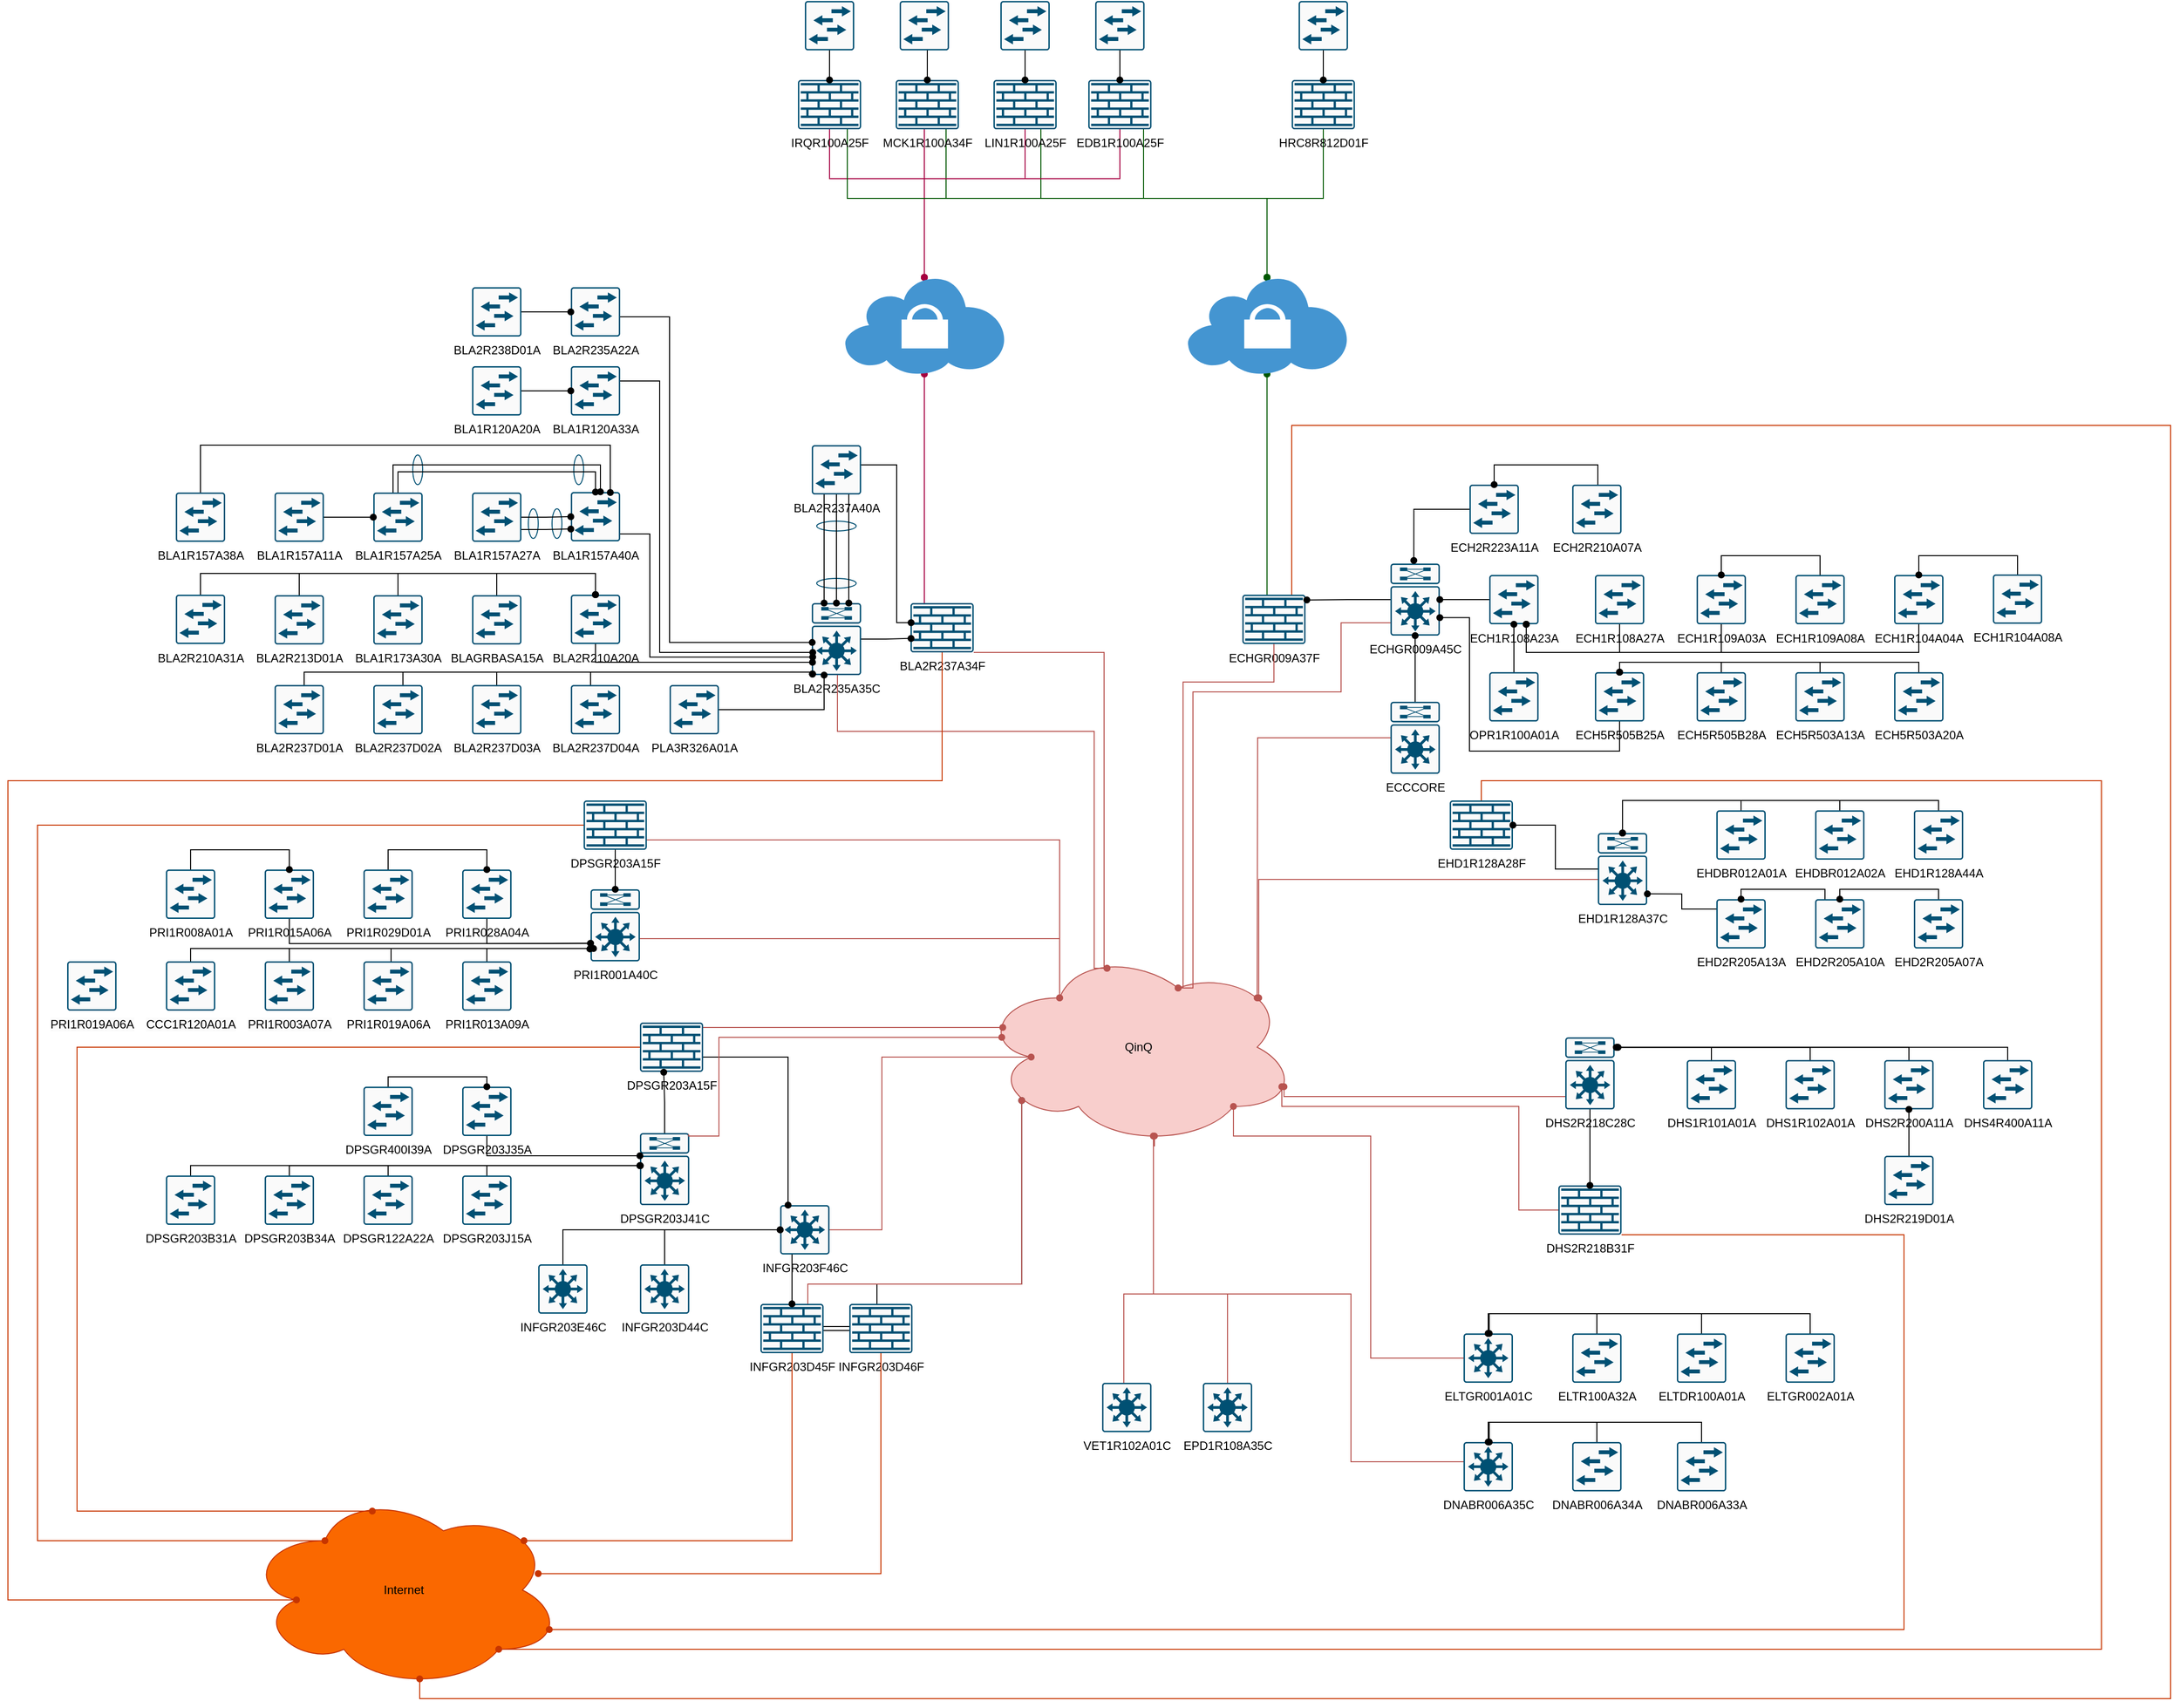 <mxfile version="23.1.1" type="github">
  <diagram name="Page-1" id="6v6yY1V_mVX7g_LT4Bdr">
    <mxGraphModel dx="3056" dy="2262" grid="1" gridSize="10" guides="1" tooltips="1" connect="1" arrows="1" fold="1" page="1" pageScale="1" pageWidth="850" pageHeight="1100" math="0" shadow="0">
      <root>
        <mxCell id="0" />
        <mxCell id="1" parent="0" />
        <mxCell id="reH3xQaTDlYnY1mvFlY1-173" value="" style="ellipse;whiteSpace=wrap;html=1;sketch=0;pointerEvents=1;strokeColor=#005073;align=center;verticalAlign=top;fontFamily=Helvetica;fontSize=12;fontColor=default;fillColor=#FAFAFA;" vertex="1" parent="1">
          <mxGeometry x="-169" y="-215.5" width="10" height="30" as="geometry" />
        </mxCell>
        <mxCell id="reH3xQaTDlYnY1mvFlY1-171" value="" style="ellipse;whiteSpace=wrap;html=1;sketch=0;pointerEvents=1;strokeColor=#005073;align=center;verticalAlign=top;fontFamily=Helvetica;fontSize=12;fontColor=default;fillColor=#FAFAFA;rotation=90;" vertex="1" parent="1">
          <mxGeometry x="114" y="-218" width="10" height="40" as="geometry" />
        </mxCell>
        <mxCell id="reH3xQaTDlYnY1mvFlY1-172" value="" style="ellipse;whiteSpace=wrap;html=1;sketch=0;pointerEvents=1;strokeColor=#005073;align=center;verticalAlign=top;fontFamily=Helvetica;fontSize=12;fontColor=default;fillColor=#FAFAFA;rotation=90;" vertex="1" parent="1">
          <mxGeometry x="114" y="-160" width="10" height="40" as="geometry" />
        </mxCell>
        <mxCell id="reH3xQaTDlYnY1mvFlY1-145" value="" style="ellipse;whiteSpace=wrap;html=1;sketch=0;pointerEvents=1;strokeColor=#005073;align=center;verticalAlign=top;fontFamily=Helvetica;fontSize=12;fontColor=default;fillColor=#FAFAFA;" vertex="1" parent="1">
          <mxGeometry x="-147" y="-270" width="10" height="30" as="geometry" />
        </mxCell>
        <mxCell id="reH3xQaTDlYnY1mvFlY1-143" value="" style="ellipse;whiteSpace=wrap;html=1;sketch=0;pointerEvents=1;strokeColor=#005073;align=center;verticalAlign=top;fontFamily=Helvetica;fontSize=12;fontColor=default;fillColor=#FAFAFA;" vertex="1" parent="1">
          <mxGeometry x="-310" y="-270" width="10" height="30" as="geometry" />
        </mxCell>
        <mxCell id="reH3xQaTDlYnY1mvFlY1-140" value="" style="ellipse;whiteSpace=wrap;html=1;sketch=0;pointerEvents=1;strokeColor=#005073;align=center;verticalAlign=top;fontFamily=Helvetica;fontSize=12;fontColor=default;fillColor=#FAFAFA;" vertex="1" parent="1">
          <mxGeometry x="-193" y="-215.5" width="10" height="30" as="geometry" />
        </mxCell>
        <mxCell id="reH3xQaTDlYnY1mvFlY1-1" value="BLA2R235A35C" style="sketch=0;points=[[0.015,0.015,0],[0.985,0.015,0],[0.985,0.985,0],[0.015,0.985,0],[0.25,0,0],[0.5,0,0],[0.75,0,0],[1,0.25,0],[1,0.5,0],[1,0.75,0],[0.75,1,0],[0.5,1,0],[0.25,1,0],[0,0.75,0],[0,0.5,0],[0,0.25,0]];verticalLabelPosition=bottom;html=1;verticalAlign=top;aspect=fixed;align=center;pointerEvents=1;shape=mxgraph.cisco19.rect;prIcon=l3_modular;fillColor=#FAFAFA;strokeColor=#005073;" vertex="1" parent="1">
          <mxGeometry x="94" y="-120" width="50" height="73" as="geometry" />
        </mxCell>
        <mxCell id="reH3xQaTDlYnY1mvFlY1-4" value="DHS2R218C28C" style="sketch=0;points=[[0.015,0.015,0],[0.985,0.015,0],[0.985,0.985,0],[0.015,0.985,0],[0.25,0,0],[0.5,0,0],[0.75,0,0],[1,0.25,0],[1,0.5,0],[1,0.75,0],[0.75,1,0],[0.5,1,0],[0.25,1,0],[0,0.75,0],[0,0.5,0],[0,0.25,0]];verticalLabelPosition=bottom;html=1;verticalAlign=top;aspect=fixed;align=center;pointerEvents=1;shape=mxgraph.cisco19.rect;prIcon=l3_modular;fillColor=#FAFAFA;strokeColor=#005073;" vertex="1" parent="1">
          <mxGeometry x="857" y="320" width="50" height="73" as="geometry" />
        </mxCell>
        <mxCell id="reH3xQaTDlYnY1mvFlY1-5" value="DPSGR203J41C" style="sketch=0;points=[[0.015,0.015,0],[0.985,0.015,0],[0.985,0.985,0],[0.015,0.985,0],[0.25,0,0],[0.5,0,0],[0.75,0,0],[1,0.25,0],[1,0.5,0],[1,0.75,0],[0.75,1,0],[0.5,1,0],[0.25,1,0],[0,0.75,0],[0,0.5,0],[0,0.25,0]];verticalLabelPosition=bottom;html=1;verticalAlign=top;aspect=fixed;align=center;pointerEvents=1;shape=mxgraph.cisco19.rect;prIcon=l3_modular;fillColor=#FAFAFA;strokeColor=#005073;" vertex="1" parent="1">
          <mxGeometry x="-80" y="417" width="50" height="73" as="geometry" />
        </mxCell>
        <mxCell id="reH3xQaTDlYnY1mvFlY1-6" value="ECCCORE" style="sketch=0;points=[[0.015,0.015,0],[0.985,0.015,0],[0.985,0.985,0],[0.015,0.985,0],[0.25,0,0],[0.5,0,0],[0.75,0,0],[1,0.25,0],[1,0.5,0],[1,0.75,0],[0.75,1,0],[0.5,1,0],[0.25,1,0],[0,0.75,0],[0,0.5,0],[0,0.25,0]];verticalLabelPosition=bottom;html=1;verticalAlign=top;aspect=fixed;align=center;pointerEvents=1;shape=mxgraph.cisco19.rect;prIcon=l3_modular;fillColor=#FAFAFA;strokeColor=#005073;" vertex="1" parent="1">
          <mxGeometry x="680" y="-20" width="50" height="73" as="geometry" />
        </mxCell>
        <mxCell id="reH3xQaTDlYnY1mvFlY1-7" value="ECHGR009A45C" style="sketch=0;points=[[0.015,0.015,0],[0.985,0.015,0],[0.985,0.985,0],[0.015,0.985,0],[0.25,0,0],[0.5,0,0],[0.75,0,0],[1,0.25,0],[1,0.5,0],[1,0.75,0],[0.75,1,0],[0.5,1,0],[0.25,1,0],[0,0.75,0],[0,0.5,0],[0,0.25,0]];verticalLabelPosition=bottom;html=1;verticalAlign=top;aspect=fixed;align=center;pointerEvents=1;shape=mxgraph.cisco19.rect;prIcon=l3_modular;fillColor=#FAFAFA;strokeColor=#005073;" vertex="1" parent="1">
          <mxGeometry x="680" y="-160" width="50" height="73" as="geometry" />
        </mxCell>
        <mxCell id="reH3xQaTDlYnY1mvFlY1-10" value="EHD1R128A37C" style="sketch=0;points=[[0.015,0.015,0],[0.985,0.015,0],[0.985,0.985,0],[0.015,0.985,0],[0.25,0,0],[0.5,0,0],[0.75,0,0],[1,0.25,0],[1,0.5,0],[1,0.75,0],[0.75,1,0],[0.5,1,0],[0.25,1,0],[0,0.75,0],[0,0.5,0],[0,0.25,0]];verticalLabelPosition=bottom;html=1;verticalAlign=top;aspect=fixed;align=center;pointerEvents=1;shape=mxgraph.cisco19.rect;prIcon=l3_modular;fillColor=#FAFAFA;strokeColor=#005073;" vertex="1" parent="1">
          <mxGeometry x="890" y="113" width="50" height="73" as="geometry" />
        </mxCell>
        <mxCell id="reH3xQaTDlYnY1mvFlY1-11" value="EPD1R108A35C" style="sketch=0;points=[[0.015,0.015,0],[0.985,0.015,0],[0.985,0.985,0],[0.015,0.985,0],[0.25,0,0],[0.5,0,0],[0.75,0,0],[1,0.25,0],[1,0.5,0],[1,0.75,0],[0.75,1,0],[0.5,1,0],[0.25,1,0],[0,0.75,0],[0,0.5,0],[0,0.25,0]];verticalLabelPosition=bottom;html=1;verticalAlign=top;aspect=fixed;align=center;pointerEvents=1;shape=mxgraph.cisco19.rect;prIcon=l3_switch;fillColor=#FAFAFA;strokeColor=#005073;" vertex="1" parent="1">
          <mxGeometry x="490" y="670" width="50" height="50" as="geometry" />
        </mxCell>
        <mxCell id="reH3xQaTDlYnY1mvFlY1-12" value="ELTGR001A01C" style="sketch=0;points=[[0.015,0.015,0],[0.985,0.015,0],[0.985,0.985,0],[0.015,0.985,0],[0.25,0,0],[0.5,0,0],[0.75,0,0],[1,0.25,0],[1,0.5,0],[1,0.75,0],[0.75,1,0],[0.5,1,0],[0.25,1,0],[0,0.75,0],[0,0.5,0],[0,0.25,0]];verticalLabelPosition=bottom;html=1;verticalAlign=top;aspect=fixed;align=center;pointerEvents=1;shape=mxgraph.cisco19.rect;prIcon=l3_switch;fillColor=#FAFAFA;strokeColor=#005073;" vertex="1" parent="1">
          <mxGeometry x="754" y="620" width="50" height="50" as="geometry" />
        </mxCell>
        <mxCell id="reH3xQaTDlYnY1mvFlY1-13" value="DNABR006A35C" style="sketch=0;points=[[0.015,0.015,0],[0.985,0.015,0],[0.985,0.985,0],[0.015,0.985,0],[0.25,0,0],[0.5,0,0],[0.75,0,0],[1,0.25,0],[1,0.5,0],[1,0.75,0],[0.75,1,0],[0.5,1,0],[0.25,1,0],[0,0.75,0],[0,0.5,0],[0,0.25,0]];verticalLabelPosition=bottom;html=1;verticalAlign=top;aspect=fixed;align=center;pointerEvents=1;shape=mxgraph.cisco19.rect;prIcon=l3_switch;fillColor=#FAFAFA;strokeColor=#005073;" vertex="1" parent="1">
          <mxGeometry x="754" y="730" width="50" height="50" as="geometry" />
        </mxCell>
        <mxCell id="reH3xQaTDlYnY1mvFlY1-14" value="INFGR203F46C" style="sketch=0;points=[[0.015,0.015,0],[0.985,0.015,0],[0.985,0.985,0],[0.015,0.985,0],[0.25,0,0],[0.5,0,0],[0.75,0,0],[1,0.25,0],[1,0.5,0],[1,0.75,0],[0.75,1,0],[0.5,1,0],[0.25,1,0],[0,0.75,0],[0,0.5,0],[0,0.25,0]];verticalLabelPosition=bottom;html=1;verticalAlign=top;aspect=fixed;align=center;pointerEvents=1;shape=mxgraph.cisco19.rect;prIcon=l3_switch;fillColor=#FAFAFA;strokeColor=#005073;" vertex="1" parent="1">
          <mxGeometry x="62" y="490" width="50" height="50" as="geometry" />
        </mxCell>
        <mxCell id="reH3xQaTDlYnY1mvFlY1-15" value="PRI1R001A40C" style="sketch=0;points=[[0.015,0.015,0],[0.985,0.015,0],[0.985,0.985,0],[0.015,0.985,0],[0.25,0,0],[0.5,0,0],[0.75,0,0],[1,0.25,0],[1,0.5,0],[1,0.75,0],[0.75,1,0],[0.5,1,0],[0.25,1,0],[0,0.75,0],[0,0.5,0],[0,0.25,0]];verticalLabelPosition=bottom;html=1;verticalAlign=top;aspect=fixed;align=center;pointerEvents=1;shape=mxgraph.cisco19.rect;prIcon=l3_modular;fillColor=#FAFAFA;strokeColor=#005073;" vertex="1" parent="1">
          <mxGeometry x="-130" y="170" width="50" height="73" as="geometry" />
        </mxCell>
        <mxCell id="reH3xQaTDlYnY1mvFlY1-17" value="VET1R102A01C" style="sketch=0;points=[[0.015,0.015,0],[0.985,0.015,0],[0.985,0.985,0],[0.015,0.985,0],[0.25,0,0],[0.5,0,0],[0.75,0,0],[1,0.25,0],[1,0.5,0],[1,0.75,0],[0.75,1,0],[0.5,1,0],[0.25,1,0],[0,0.75,0],[0,0.5,0],[0,0.25,0]];verticalLabelPosition=bottom;html=1;verticalAlign=top;aspect=fixed;align=center;pointerEvents=1;shape=mxgraph.cisco19.rect;prIcon=l3_switch;fillColor=#FAFAFA;strokeColor=#005073;" vertex="1" parent="1">
          <mxGeometry x="388" y="670" width="50" height="50" as="geometry" />
        </mxCell>
        <mxCell id="reH3xQaTDlYnY1mvFlY1-18" value="QinQ" style="ellipse;shape=cloud;whiteSpace=wrap;html=1;fillColor=#f8cecc;strokeColor=#b85450;" vertex="1" parent="1">
          <mxGeometry x="265" y="230" width="320" height="200" as="geometry" />
        </mxCell>
        <mxCell id="reH3xQaTDlYnY1mvFlY1-19" style="edgeStyle=orthogonalEdgeStyle;rounded=0;orthogonalLoop=1;jettySize=auto;html=1;entryX=0.4;entryY=0.1;entryDx=0;entryDy=0;entryPerimeter=0;endArrow=oval;endFill=1;fillColor=#f8cecc;strokeColor=#b85450;" edge="1" parent="1" source="reH3xQaTDlYnY1mvFlY1-1" target="reH3xQaTDlYnY1mvFlY1-18">
          <mxGeometry relative="1" as="geometry">
            <Array as="points">
              <mxPoint x="120" y="10" />
              <mxPoint x="380" y="10" />
              <mxPoint x="380" y="250" />
            </Array>
          </mxGeometry>
        </mxCell>
        <mxCell id="reH3xQaTDlYnY1mvFlY1-20" style="edgeStyle=orthogonalEdgeStyle;rounded=0;orthogonalLoop=1;jettySize=auto;html=1;entryX=0.25;entryY=0.25;entryDx=0;entryDy=0;entryPerimeter=0;endArrow=oval;endFill=1;fillColor=#f8cecc;strokeColor=#b85450;" edge="1" parent="1" source="reH3xQaTDlYnY1mvFlY1-15" target="reH3xQaTDlYnY1mvFlY1-18">
          <mxGeometry relative="1" as="geometry">
            <Array as="points">
              <mxPoint x="-105" y="220" />
              <mxPoint x="345" y="220" />
            </Array>
          </mxGeometry>
        </mxCell>
        <mxCell id="reH3xQaTDlYnY1mvFlY1-22" style="edgeStyle=orthogonalEdgeStyle;rounded=0;orthogonalLoop=1;jettySize=auto;html=1;entryX=0.16;entryY=0.55;entryDx=0;entryDy=0;entryPerimeter=0;endArrow=oval;endFill=1;fillColor=#f8cecc;strokeColor=#b85450;" edge="1" parent="1" source="reH3xQaTDlYnY1mvFlY1-14" target="reH3xQaTDlYnY1mvFlY1-18">
          <mxGeometry relative="1" as="geometry">
            <Array as="points">
              <mxPoint x="165" y="515" />
              <mxPoint x="165" y="340" />
            </Array>
          </mxGeometry>
        </mxCell>
        <mxCell id="reH3xQaTDlYnY1mvFlY1-23" style="edgeStyle=orthogonalEdgeStyle;rounded=0;orthogonalLoop=1;jettySize=auto;html=1;endArrow=oval;endFill=1;fillColor=#f8cecc;strokeColor=#b85450;" edge="1" parent="1" source="reH3xQaTDlYnY1mvFlY1-17">
          <mxGeometry relative="1" as="geometry">
            <mxPoint x="440" y="420" as="targetPoint" />
            <Array as="points">
              <mxPoint x="410" y="580" />
              <mxPoint x="440" y="580" />
            </Array>
          </mxGeometry>
        </mxCell>
        <mxCell id="reH3xQaTDlYnY1mvFlY1-24" style="edgeStyle=orthogonalEdgeStyle;rounded=0;orthogonalLoop=1;jettySize=auto;html=1;entryX=0.55;entryY=0.95;entryDx=0;entryDy=0;entryPerimeter=0;endArrow=oval;endFill=1;fillColor=#f8cecc;strokeColor=#b85450;" edge="1" parent="1" source="reH3xQaTDlYnY1mvFlY1-11" target="reH3xQaTDlYnY1mvFlY1-18">
          <mxGeometry relative="1" as="geometry">
            <Array as="points">
              <mxPoint x="515" y="580" />
              <mxPoint x="440" y="580" />
              <mxPoint x="440" y="430" />
              <mxPoint x="441" y="430" />
            </Array>
          </mxGeometry>
        </mxCell>
        <mxCell id="reH3xQaTDlYnY1mvFlY1-25" style="edgeStyle=orthogonalEdgeStyle;rounded=0;orthogonalLoop=1;jettySize=auto;html=1;entryX=0.8;entryY=0.8;entryDx=0;entryDy=0;entryPerimeter=0;endArrow=oval;endFill=1;fillColor=#f8cecc;strokeColor=#b85450;" edge="1" parent="1" source="reH3xQaTDlYnY1mvFlY1-12" target="reH3xQaTDlYnY1mvFlY1-18">
          <mxGeometry relative="1" as="geometry">
            <Array as="points">
              <mxPoint x="660" y="645" />
              <mxPoint x="660" y="420" />
              <mxPoint x="521" y="420" />
            </Array>
          </mxGeometry>
        </mxCell>
        <mxCell id="reH3xQaTDlYnY1mvFlY1-26" style="edgeStyle=orthogonalEdgeStyle;rounded=0;orthogonalLoop=1;jettySize=auto;html=1;endArrow=oval;endFill=1;fillColor=#f8cecc;strokeColor=#b85450;" edge="1" parent="1" source="reH3xQaTDlYnY1mvFlY1-13">
          <mxGeometry relative="1" as="geometry">
            <mxPoint x="440" y="420" as="targetPoint" />
            <Array as="points">
              <mxPoint x="640" y="750" />
              <mxPoint x="640" y="580" />
              <mxPoint x="440" y="580" />
            </Array>
          </mxGeometry>
        </mxCell>
        <mxCell id="reH3xQaTDlYnY1mvFlY1-27" style="edgeStyle=orthogonalEdgeStyle;rounded=0;orthogonalLoop=1;jettySize=auto;html=1;entryX=0.625;entryY=0.2;entryDx=0;entryDy=0;entryPerimeter=0;endArrow=oval;endFill=1;fillColor=#f8cecc;strokeColor=#b85450;" edge="1" parent="1" source="reH3xQaTDlYnY1mvFlY1-7" target="reH3xQaTDlYnY1mvFlY1-18">
          <mxGeometry relative="1" as="geometry">
            <Array as="points">
              <mxPoint x="630" y="-100" />
              <mxPoint x="630" y="-30" />
              <mxPoint x="480" y="-30" />
              <mxPoint x="480" y="270" />
            </Array>
          </mxGeometry>
        </mxCell>
        <mxCell id="reH3xQaTDlYnY1mvFlY1-28" style="edgeStyle=orthogonalEdgeStyle;rounded=0;orthogonalLoop=1;jettySize=auto;html=1;endArrow=oval;endFill=1;fillColor=#f8cecc;strokeColor=#b85450;" edge="1" parent="1" source="reH3xQaTDlYnY1mvFlY1-6">
          <mxGeometry relative="1" as="geometry">
            <mxPoint x="545" y="280" as="targetPoint" />
          </mxGeometry>
        </mxCell>
        <mxCell id="reH3xQaTDlYnY1mvFlY1-30" style="edgeStyle=orthogonalEdgeStyle;rounded=0;orthogonalLoop=1;jettySize=auto;html=1;entryX=0.96;entryY=0.7;entryDx=0;entryDy=0;entryPerimeter=0;endArrow=oval;endFill=1;fillColor=#f8cecc;strokeColor=#b85450;" edge="1" parent="1" source="reH3xQaTDlYnY1mvFlY1-4" target="reH3xQaTDlYnY1mvFlY1-18">
          <mxGeometry relative="1" as="geometry">
            <Array as="points">
              <mxPoint x="572" y="380" />
            </Array>
          </mxGeometry>
        </mxCell>
        <mxCell id="reH3xQaTDlYnY1mvFlY1-74" style="edgeStyle=orthogonalEdgeStyle;rounded=0;orthogonalLoop=1;jettySize=auto;html=1;exitX=0.219;exitY=0.006;exitDx=0;exitDy=0;exitPerimeter=0;fillColor=#d80073;strokeColor=#A50040;endArrow=oval;endFill=1;" edge="1" parent="1" source="reH3xQaTDlYnY1mvFlY1-31" target="reH3xQaTDlYnY1mvFlY1-62">
          <mxGeometry relative="1" as="geometry">
            <Array as="points" />
          </mxGeometry>
        </mxCell>
        <mxCell id="reH3xQaTDlYnY1mvFlY1-31" value="BLA2R237A34F" style="sketch=0;points=[[0.015,0.015,0],[0.985,0.015,0],[0.985,0.985,0],[0.015,0.985,0],[0.25,0,0],[0.5,0,0],[0.75,0,0],[1,0.25,0],[1,0.5,0],[1,0.75,0],[0.75,1,0],[0.5,1,0],[0.25,1,0],[0,0.75,0],[0,0.5,0],[0,0.25,0]];verticalLabelPosition=bottom;html=1;verticalAlign=top;aspect=fixed;align=center;pointerEvents=1;shape=mxgraph.cisco19.rect;prIcon=firewall;fillColor=#FAFAFA;strokeColor=#005073;" vertex="1" parent="1">
          <mxGeometry x="194" y="-120" width="64" height="50" as="geometry" />
        </mxCell>
        <mxCell id="reH3xQaTDlYnY1mvFlY1-32" value="DHS2R218B31F" style="sketch=0;points=[[0.015,0.015,0],[0.985,0.015,0],[0.985,0.985,0],[0.015,0.985,0],[0.25,0,0],[0.5,0,0],[0.75,0,0],[1,0.25,0],[1,0.5,0],[1,0.75,0],[0.75,1,0],[0.5,1,0],[0.25,1,0],[0,0.75,0],[0,0.5,0],[0,0.25,0]];verticalLabelPosition=bottom;html=1;verticalAlign=top;aspect=fixed;align=center;pointerEvents=1;shape=mxgraph.cisco19.rect;prIcon=firewall;fillColor=#FAFAFA;strokeColor=#005073;" vertex="1" parent="1">
          <mxGeometry x="850" y="470" width="64" height="50" as="geometry" />
        </mxCell>
        <mxCell id="reH3xQaTDlYnY1mvFlY1-93" style="edgeStyle=orthogonalEdgeStyle;shape=connector;rounded=0;orthogonalLoop=1;jettySize=auto;html=1;labelBackgroundColor=default;strokeColor=#b85450;align=center;verticalAlign=middle;fontFamily=Helvetica;fontSize=12;fontColor=default;endArrow=oval;endFill=1;entryX=0.07;entryY=0.4;entryDx=0;entryDy=0;entryPerimeter=0;fillColor=#f8cecc;" edge="1" parent="1" source="reH3xQaTDlYnY1mvFlY1-33" target="reH3xQaTDlYnY1mvFlY1-18">
          <mxGeometry relative="1" as="geometry">
            <mxPoint x="280.0" y="320" as="targetPoint" />
            <Array as="points">
              <mxPoint x="30" y="310" />
              <mxPoint x="30" y="310" />
            </Array>
          </mxGeometry>
        </mxCell>
        <mxCell id="reH3xQaTDlYnY1mvFlY1-33" value="DPSGR203A15F" style="sketch=0;points=[[0.015,0.015,0],[0.985,0.015,0],[0.985,0.985,0],[0.015,0.985,0],[0.25,0,0],[0.5,0,0],[0.75,0,0],[1,0.25,0],[1,0.5,0],[1,0.75,0],[0.75,1,0],[0.5,1,0],[0.25,1,0],[0,0.75,0],[0,0.5,0],[0,0.25,0]];verticalLabelPosition=bottom;html=1;verticalAlign=top;aspect=fixed;align=center;pointerEvents=1;shape=mxgraph.cisco19.rect;prIcon=firewall;fillColor=#FAFAFA;strokeColor=#005073;" vertex="1" parent="1">
          <mxGeometry x="-80" y="305" width="64" height="50" as="geometry" />
        </mxCell>
        <mxCell id="reH3xQaTDlYnY1mvFlY1-75" style="edgeStyle=orthogonalEdgeStyle;rounded=0;orthogonalLoop=1;jettySize=auto;html=1;fontFamily=Helvetica;fontSize=12;fontColor=default;endArrow=oval;endFill=1;fillColor=#008a00;strokeColor=#005700;" edge="1" parent="1" source="reH3xQaTDlYnY1mvFlY1-34" target="reH3xQaTDlYnY1mvFlY1-63">
          <mxGeometry relative="1" as="geometry">
            <Array as="points">
              <mxPoint x="555" y="-180" />
              <mxPoint x="555" y="-180" />
            </Array>
          </mxGeometry>
        </mxCell>
        <mxCell id="reH3xQaTDlYnY1mvFlY1-34" value="ECHGR009A37F" style="sketch=0;points=[[0.015,0.015,0],[0.985,0.015,0],[0.985,0.985,0],[0.015,0.985,0],[0.25,0,0],[0.5,0,0],[0.75,0,0],[1,0.25,0],[1,0.5,0],[1,0.75,0],[0.75,1,0],[0.5,1,0],[0.25,1,0],[0,0.75,0],[0,0.5,0],[0,0.25,0]];verticalLabelPosition=bottom;html=1;verticalAlign=top;aspect=fixed;align=center;pointerEvents=1;shape=mxgraph.cisco19.rect;prIcon=firewall;fillColor=#FAFAFA;strokeColor=#005073;" vertex="1" parent="1">
          <mxGeometry x="530" y="-128.5" width="64" height="50" as="geometry" />
        </mxCell>
        <mxCell id="reH3xQaTDlYnY1mvFlY1-35" value="EHD1R128A28F" style="sketch=0;points=[[0.015,0.015,0],[0.985,0.015,0],[0.985,0.985,0],[0.015,0.985,0],[0.25,0,0],[0.5,0,0],[0.75,0,0],[1,0.25,0],[1,0.5,0],[1,0.75,0],[0.75,1,0],[0.5,1,0],[0.25,1,0],[0,0.75,0],[0,0.5,0],[0,0.25,0]];verticalLabelPosition=bottom;html=1;verticalAlign=top;aspect=fixed;align=center;pointerEvents=1;shape=mxgraph.cisco19.rect;prIcon=firewall;fillColor=#FAFAFA;strokeColor=#005073;" vertex="1" parent="1">
          <mxGeometry x="740" y="80" width="64" height="50" as="geometry" />
        </mxCell>
        <mxCell id="reH3xQaTDlYnY1mvFlY1-73" style="edgeStyle=orthogonalEdgeStyle;rounded=0;orthogonalLoop=1;jettySize=auto;html=1;exitX=0.5;exitY=1;exitDx=0;exitDy=0;exitPerimeter=0;endArrow=oval;endFill=1;fillColor=#008a00;strokeColor=#005700;" edge="1" parent="1" source="reH3xQaTDlYnY1mvFlY1-36" target="reH3xQaTDlYnY1mvFlY1-63">
          <mxGeometry relative="1" as="geometry">
            <Array as="points">
              <mxPoint x="612" y="-530" />
              <mxPoint x="555" y="-530" />
            </Array>
          </mxGeometry>
        </mxCell>
        <mxCell id="reH3xQaTDlYnY1mvFlY1-36" value="HRC8R812D01F" style="sketch=0;points=[[0.015,0.015,0],[0.985,0.015,0],[0.985,0.985,0],[0.015,0.985,0],[0.25,0,0],[0.5,0,0],[0.75,0,0],[1,0.25,0],[1,0.5,0],[1,0.75,0],[0.75,1,0],[0.5,1,0],[0.25,1,0],[0,0.75,0],[0,0.5,0],[0,0.25,0]];verticalLabelPosition=bottom;html=1;verticalAlign=top;aspect=fixed;align=center;pointerEvents=1;shape=mxgraph.cisco19.rect;prIcon=firewall;fillColor=#FAFAFA;strokeColor=#005073;" vertex="1" parent="1">
          <mxGeometry x="580" y="-650" width="64" height="50" as="geometry" />
        </mxCell>
        <mxCell id="reH3xQaTDlYnY1mvFlY1-37" value="INFGR203D45F" style="sketch=0;points=[[0.015,0.015,0],[0.985,0.015,0],[0.985,0.985,0],[0.015,0.985,0],[0.25,0,0],[0.5,0,0],[0.75,0,0],[1,0.25,0],[1,0.5,0],[1,0.75,0],[0.75,1,0],[0.5,1,0],[0.25,1,0],[0,0.75,0],[0,0.5,0],[0,0.25,0]];verticalLabelPosition=bottom;html=1;verticalAlign=top;aspect=fixed;align=center;pointerEvents=1;shape=mxgraph.cisco19.rect;prIcon=firewall;fillColor=#FAFAFA;strokeColor=#005073;" vertex="1" parent="1">
          <mxGeometry x="42" y="590" width="64" height="50" as="geometry" />
        </mxCell>
        <mxCell id="reH3xQaTDlYnY1mvFlY1-66" style="edgeStyle=orthogonalEdgeStyle;rounded=0;orthogonalLoop=1;jettySize=auto;html=1;endArrow=oval;endFill=1;fillColor=#d80073;strokeColor=#A50040;" edge="1" parent="1" source="reH3xQaTDlYnY1mvFlY1-38" target="reH3xQaTDlYnY1mvFlY1-62">
          <mxGeometry relative="1" as="geometry">
            <Array as="points">
              <mxPoint x="310" y="-550" />
              <mxPoint x="208" y="-550" />
            </Array>
          </mxGeometry>
        </mxCell>
        <mxCell id="reH3xQaTDlYnY1mvFlY1-70" style="edgeStyle=orthogonalEdgeStyle;rounded=0;orthogonalLoop=1;jettySize=auto;html=1;exitX=0.75;exitY=1;exitDx=0;exitDy=0;exitPerimeter=0;endArrow=oval;endFill=1;fillColor=#008a00;strokeColor=#005700;" edge="1" parent="1" source="reH3xQaTDlYnY1mvFlY1-38" target="reH3xQaTDlYnY1mvFlY1-63">
          <mxGeometry relative="1" as="geometry">
            <Array as="points">
              <mxPoint x="326" y="-530" />
              <mxPoint x="555" y="-530" />
            </Array>
          </mxGeometry>
        </mxCell>
        <mxCell id="reH3xQaTDlYnY1mvFlY1-38" value="LIN1R100A25F" style="sketch=0;points=[[0.015,0.015,0],[0.985,0.015,0],[0.985,0.985,0],[0.015,0.985,0],[0.25,0,0],[0.5,0,0],[0.75,0,0],[1,0.25,0],[1,0.5,0],[1,0.75,0],[0.75,1,0],[0.5,1,0],[0.25,1,0],[0,0.75,0],[0,0.5,0],[0,0.25,0]];verticalLabelPosition=bottom;html=1;verticalAlign=top;aspect=fixed;align=center;pointerEvents=1;shape=mxgraph.cisco19.rect;prIcon=firewall;fillColor=#FAFAFA;strokeColor=#005073;" vertex="1" parent="1">
          <mxGeometry x="278" y="-650" width="64" height="50" as="geometry" />
        </mxCell>
        <mxCell id="reH3xQaTDlYnY1mvFlY1-65" style="edgeStyle=orthogonalEdgeStyle;rounded=0;orthogonalLoop=1;jettySize=auto;html=1;endArrow=oval;endFill=1;fillColor=#d80073;strokeColor=#A50040;" edge="1" parent="1" source="reH3xQaTDlYnY1mvFlY1-39" target="reH3xQaTDlYnY1mvFlY1-62">
          <mxGeometry relative="1" as="geometry">
            <Array as="points">
              <mxPoint x="208" y="-540" />
              <mxPoint x="208" y="-540" />
            </Array>
          </mxGeometry>
        </mxCell>
        <mxCell id="reH3xQaTDlYnY1mvFlY1-69" style="edgeStyle=orthogonalEdgeStyle;rounded=0;orthogonalLoop=1;jettySize=auto;html=1;endArrow=oval;endFill=1;fillColor=#008a00;strokeColor=#005700;" edge="1" parent="1" source="reH3xQaTDlYnY1mvFlY1-39" target="reH3xQaTDlYnY1mvFlY1-63">
          <mxGeometry relative="1" as="geometry">
            <Array as="points">
              <mxPoint x="230" y="-530" />
              <mxPoint x="555" y="-530" />
            </Array>
          </mxGeometry>
        </mxCell>
        <mxCell id="reH3xQaTDlYnY1mvFlY1-39" value="MCK1R100A34F" style="sketch=0;points=[[0.015,0.015,0],[0.985,0.015,0],[0.985,0.985,0],[0.015,0.985,0],[0.25,0,0],[0.5,0,0],[0.75,0,0],[1,0.25,0],[1,0.5,0],[1,0.75,0],[0.75,1,0],[0.5,1,0],[0.25,1,0],[0,0.75,0],[0,0.5,0],[0,0.25,0]];verticalLabelPosition=bottom;html=1;verticalAlign=top;aspect=fixed;align=center;pointerEvents=1;shape=mxgraph.cisco19.rect;prIcon=firewall;fillColor=#FAFAFA;strokeColor=#005073;" vertex="1" parent="1">
          <mxGeometry x="179" y="-650" width="64" height="50" as="geometry" />
        </mxCell>
        <mxCell id="reH3xQaTDlYnY1mvFlY1-67" style="edgeStyle=orthogonalEdgeStyle;rounded=0;orthogonalLoop=1;jettySize=auto;html=1;endArrow=oval;endFill=1;fillColor=#d80073;strokeColor=#A50040;" edge="1" parent="1" source="reH3xQaTDlYnY1mvFlY1-40" target="reH3xQaTDlYnY1mvFlY1-62">
          <mxGeometry relative="1" as="geometry">
            <Array as="points">
              <mxPoint x="406" y="-550" />
              <mxPoint x="208" y="-550" />
            </Array>
          </mxGeometry>
        </mxCell>
        <mxCell id="reH3xQaTDlYnY1mvFlY1-71" style="edgeStyle=orthogonalEdgeStyle;rounded=0;orthogonalLoop=1;jettySize=auto;html=1;endArrow=oval;endFill=1;fillColor=#008a00;strokeColor=#005700;" edge="1" parent="1" source="reH3xQaTDlYnY1mvFlY1-40" target="reH3xQaTDlYnY1mvFlY1-63">
          <mxGeometry relative="1" as="geometry">
            <Array as="points">
              <mxPoint x="430" y="-530" />
              <mxPoint x="555" y="-530" />
            </Array>
          </mxGeometry>
        </mxCell>
        <mxCell id="reH3xQaTDlYnY1mvFlY1-40" value="EDB1R100A25F" style="sketch=0;points=[[0.015,0.015,0],[0.985,0.015,0],[0.985,0.985,0],[0.015,0.985,0],[0.25,0,0],[0.5,0,0],[0.75,0,0],[1,0.25,0],[1,0.5,0],[1,0.75,0],[0.75,1,0],[0.5,1,0],[0.25,1,0],[0,0.75,0],[0,0.5,0],[0,0.25,0]];verticalLabelPosition=bottom;html=1;verticalAlign=top;aspect=fixed;align=center;pointerEvents=1;shape=mxgraph.cisco19.rect;prIcon=firewall;fillColor=#FAFAFA;strokeColor=#005073;" vertex="1" parent="1">
          <mxGeometry x="374" y="-650" width="64" height="50" as="geometry" />
        </mxCell>
        <mxCell id="reH3xQaTDlYnY1mvFlY1-64" style="edgeStyle=orthogonalEdgeStyle;rounded=0;orthogonalLoop=1;jettySize=auto;html=1;endArrow=oval;endFill=1;fillColor=#d80073;strokeColor=#A50040;" edge="1" parent="1" source="reH3xQaTDlYnY1mvFlY1-41" target="reH3xQaTDlYnY1mvFlY1-62">
          <mxGeometry relative="1" as="geometry">
            <Array as="points">
              <mxPoint x="112" y="-550" />
              <mxPoint x="208" y="-550" />
            </Array>
          </mxGeometry>
        </mxCell>
        <mxCell id="reH3xQaTDlYnY1mvFlY1-68" style="edgeStyle=orthogonalEdgeStyle;rounded=0;orthogonalLoop=1;jettySize=auto;html=1;endArrow=oval;endFill=1;fillColor=#008a00;strokeColor=#005700;" edge="1" parent="1" source="reH3xQaTDlYnY1mvFlY1-41" target="reH3xQaTDlYnY1mvFlY1-63">
          <mxGeometry relative="1" as="geometry">
            <Array as="points">
              <mxPoint x="130" y="-530" />
              <mxPoint x="555" y="-530" />
            </Array>
          </mxGeometry>
        </mxCell>
        <mxCell id="reH3xQaTDlYnY1mvFlY1-41" value="IRQR100A25F" style="sketch=0;points=[[0.015,0.015,0],[0.985,0.015,0],[0.985,0.985,0],[0.015,0.985,0],[0.25,0,0],[0.5,0,0],[0.75,0,0],[1,0.25,0],[1,0.5,0],[1,0.75,0],[0.75,1,0],[0.5,1,0],[0.25,1,0],[0,0.75,0],[0,0.5,0],[0,0.25,0]];verticalLabelPosition=bottom;html=1;verticalAlign=top;aspect=fixed;align=center;pointerEvents=1;shape=mxgraph.cisco19.rect;prIcon=firewall;fillColor=#FAFAFA;strokeColor=#005073;" vertex="1" parent="1">
          <mxGeometry x="80" y="-650" width="64" height="50" as="geometry" />
        </mxCell>
        <mxCell id="reH3xQaTDlYnY1mvFlY1-95" style="edgeStyle=orthogonalEdgeStyle;shape=connector;rounded=0;orthogonalLoop=1;jettySize=auto;html=1;labelBackgroundColor=default;strokeColor=default;align=center;verticalAlign=middle;fontFamily=Helvetica;fontSize=12;fontColor=default;endArrow=oval;endFill=1;entryX=0.13;entryY=0.77;entryDx=0;entryDy=0;entryPerimeter=0;" edge="1" parent="1" source="reH3xQaTDlYnY1mvFlY1-42" target="reH3xQaTDlYnY1mvFlY1-18">
          <mxGeometry relative="1" as="geometry">
            <mxPoint x="310" y="390" as="targetPoint" />
            <Array as="points">
              <mxPoint x="160" y="570" />
              <mxPoint x="307" y="570" />
            </Array>
          </mxGeometry>
        </mxCell>
        <mxCell id="reH3xQaTDlYnY1mvFlY1-42" value="INFGR203D46F" style="sketch=0;points=[[0.015,0.015,0],[0.985,0.015,0],[0.985,0.985,0],[0.015,0.985,0],[0.25,0,0],[0.5,0,0],[0.75,0,0],[1,0.25,0],[1,0.5,0],[1,0.75,0],[0.75,1,0],[0.5,1,0],[0.25,1,0],[0,0.75,0],[0,0.5,0],[0,0.25,0]];verticalLabelPosition=bottom;html=1;verticalAlign=top;aspect=fixed;align=center;pointerEvents=1;shape=mxgraph.cisco19.rect;prIcon=firewall;fillColor=#FAFAFA;strokeColor=#005073;" vertex="1" parent="1">
          <mxGeometry x="132" y="590" width="64" height="50" as="geometry" />
        </mxCell>
        <mxCell id="reH3xQaTDlYnY1mvFlY1-62" value="" style="shadow=0;dashed=0;html=1;strokeColor=none;fillColor=#4495D1;labelPosition=center;verticalLabelPosition=bottom;verticalAlign=top;align=center;outlineConnect=0;shape=mxgraph.veeam.vpn;" vertex="1" parent="1">
          <mxGeometry x="126" y="-450" width="164" height="98" as="geometry" />
        </mxCell>
        <mxCell id="reH3xQaTDlYnY1mvFlY1-63" value="" style="shadow=0;dashed=0;html=1;strokeColor=none;fillColor=#4495D1;labelPosition=center;verticalLabelPosition=bottom;verticalAlign=top;align=center;outlineConnect=0;shape=mxgraph.veeam.vpn;" vertex="1" parent="1">
          <mxGeometry x="473" y="-450" width="164" height="98" as="geometry" />
        </mxCell>
        <mxCell id="reH3xQaTDlYnY1mvFlY1-76" value="" style="sketch=0;points=[[0.015,0.015,0],[0.985,0.015,0],[0.985,0.985,0],[0.015,0.985,0],[0.25,0,0],[0.5,0,0],[0.75,0,0],[1,0.25,0],[1,0.5,0],[1,0.75,0],[0.75,1,0],[0.5,1,0],[0.25,1,0],[0,0.75,0],[0,0.5,0],[0,0.25,0]];verticalLabelPosition=bottom;html=1;verticalAlign=top;aspect=fixed;align=center;pointerEvents=1;shape=mxgraph.cisco19.rect;prIcon=l2_switch;fillColor=#FAFAFA;strokeColor=#005073;fontFamily=Helvetica;fontSize=12;fontColor=default;" vertex="1" parent="1">
          <mxGeometry x="87" y="-730" width="50" height="50" as="geometry" />
        </mxCell>
        <mxCell id="reH3xQaTDlYnY1mvFlY1-77" value="" style="sketch=0;points=[[0.015,0.015,0],[0.985,0.015,0],[0.985,0.985,0],[0.015,0.985,0],[0.25,0,0],[0.5,0,0],[0.75,0,0],[1,0.25,0],[1,0.5,0],[1,0.75,0],[0.75,1,0],[0.5,1,0],[0.25,1,0],[0,0.75,0],[0,0.5,0],[0,0.25,0]];verticalLabelPosition=bottom;html=1;verticalAlign=top;aspect=fixed;align=center;pointerEvents=1;shape=mxgraph.cisco19.rect;prIcon=l2_switch;fillColor=#FAFAFA;strokeColor=#005073;fontFamily=Helvetica;fontSize=12;fontColor=default;" vertex="1" parent="1">
          <mxGeometry x="183" y="-730" width="50" height="50" as="geometry" />
        </mxCell>
        <mxCell id="reH3xQaTDlYnY1mvFlY1-78" value="" style="sketch=0;points=[[0.015,0.015,0],[0.985,0.015,0],[0.985,0.985,0],[0.015,0.985,0],[0.25,0,0],[0.5,0,0],[0.75,0,0],[1,0.25,0],[1,0.5,0],[1,0.75,0],[0.75,1,0],[0.5,1,0],[0.25,1,0],[0,0.75,0],[0,0.5,0],[0,0.25,0]];verticalLabelPosition=bottom;html=1;verticalAlign=top;aspect=fixed;align=center;pointerEvents=1;shape=mxgraph.cisco19.rect;prIcon=l2_switch;fillColor=#FAFAFA;strokeColor=#005073;fontFamily=Helvetica;fontSize=12;fontColor=default;" vertex="1" parent="1">
          <mxGeometry x="285" y="-730" width="50" height="50" as="geometry" />
        </mxCell>
        <mxCell id="reH3xQaTDlYnY1mvFlY1-79" value="" style="sketch=0;points=[[0.015,0.015,0],[0.985,0.015,0],[0.985,0.985,0],[0.015,0.985,0],[0.25,0,0],[0.5,0,0],[0.75,0,0],[1,0.25,0],[1,0.5,0],[1,0.75,0],[0.75,1,0],[0.5,1,0],[0.25,1,0],[0,0.75,0],[0,0.5,0],[0,0.25,0]];verticalLabelPosition=bottom;html=1;verticalAlign=top;aspect=fixed;align=center;pointerEvents=1;shape=mxgraph.cisco19.rect;prIcon=l2_switch;fillColor=#FAFAFA;strokeColor=#005073;fontFamily=Helvetica;fontSize=12;fontColor=default;" vertex="1" parent="1">
          <mxGeometry x="381" y="-730" width="50" height="50" as="geometry" />
        </mxCell>
        <mxCell id="reH3xQaTDlYnY1mvFlY1-80" value="" style="sketch=0;points=[[0.015,0.015,0],[0.985,0.015,0],[0.985,0.985,0],[0.015,0.985,0],[0.25,0,0],[0.5,0,0],[0.75,0,0],[1,0.25,0],[1,0.5,0],[1,0.75,0],[0.75,1,0],[0.5,1,0],[0.25,1,0],[0,0.75,0],[0,0.5,0],[0,0.25,0]];verticalLabelPosition=bottom;html=1;verticalAlign=top;aspect=fixed;align=center;pointerEvents=1;shape=mxgraph.cisco19.rect;prIcon=l2_switch;fillColor=#FAFAFA;strokeColor=#005073;fontFamily=Helvetica;fontSize=12;fontColor=default;" vertex="1" parent="1">
          <mxGeometry x="587" y="-730" width="50" height="50" as="geometry" />
        </mxCell>
        <mxCell id="reH3xQaTDlYnY1mvFlY1-81" style="edgeStyle=orthogonalEdgeStyle;shape=connector;rounded=0;orthogonalLoop=1;jettySize=auto;html=1;entryX=0.5;entryY=0;entryDx=0;entryDy=0;entryPerimeter=0;labelBackgroundColor=default;strokeColor=default;align=center;verticalAlign=middle;fontFamily=Helvetica;fontSize=12;fontColor=default;endArrow=oval;endFill=1;" edge="1" parent="1" source="reH3xQaTDlYnY1mvFlY1-76" target="reH3xQaTDlYnY1mvFlY1-41">
          <mxGeometry relative="1" as="geometry" />
        </mxCell>
        <mxCell id="reH3xQaTDlYnY1mvFlY1-84" style="edgeStyle=orthogonalEdgeStyle;shape=connector;rounded=0;orthogonalLoop=1;jettySize=auto;html=1;entryX=0.5;entryY=0;entryDx=0;entryDy=0;entryPerimeter=0;labelBackgroundColor=default;strokeColor=default;align=center;verticalAlign=middle;fontFamily=Helvetica;fontSize=12;fontColor=default;endArrow=oval;endFill=1;" edge="1" parent="1" source="reH3xQaTDlYnY1mvFlY1-77" target="reH3xQaTDlYnY1mvFlY1-39">
          <mxGeometry relative="1" as="geometry">
            <Array as="points">
              <mxPoint x="211" y="-670" />
              <mxPoint x="211" y="-670" />
            </Array>
          </mxGeometry>
        </mxCell>
        <mxCell id="reH3xQaTDlYnY1mvFlY1-85" style="edgeStyle=orthogonalEdgeStyle;shape=connector;rounded=0;orthogonalLoop=1;jettySize=auto;html=1;entryX=0.5;entryY=0;entryDx=0;entryDy=0;entryPerimeter=0;labelBackgroundColor=default;strokeColor=default;align=center;verticalAlign=middle;fontFamily=Helvetica;fontSize=12;fontColor=default;endArrow=oval;endFill=1;" edge="1" parent="1" source="reH3xQaTDlYnY1mvFlY1-78" target="reH3xQaTDlYnY1mvFlY1-38">
          <mxGeometry relative="1" as="geometry" />
        </mxCell>
        <mxCell id="reH3xQaTDlYnY1mvFlY1-86" style="edgeStyle=orthogonalEdgeStyle;shape=connector;rounded=0;orthogonalLoop=1;jettySize=auto;html=1;entryX=0.5;entryY=0;entryDx=0;entryDy=0;entryPerimeter=0;labelBackgroundColor=default;strokeColor=default;align=center;verticalAlign=middle;fontFamily=Helvetica;fontSize=12;fontColor=default;endArrow=oval;endFill=1;" edge="1" parent="1" source="reH3xQaTDlYnY1mvFlY1-79" target="reH3xQaTDlYnY1mvFlY1-40">
          <mxGeometry relative="1" as="geometry" />
        </mxCell>
        <mxCell id="reH3xQaTDlYnY1mvFlY1-87" style="edgeStyle=orthogonalEdgeStyle;shape=connector;rounded=0;orthogonalLoop=1;jettySize=auto;html=1;entryX=0.5;entryY=0;entryDx=0;entryDy=0;entryPerimeter=0;labelBackgroundColor=default;strokeColor=default;align=center;verticalAlign=middle;fontFamily=Helvetica;fontSize=12;fontColor=default;endArrow=oval;endFill=1;" edge="1" parent="1" source="reH3xQaTDlYnY1mvFlY1-80" target="reH3xQaTDlYnY1mvFlY1-36">
          <mxGeometry relative="1" as="geometry" />
        </mxCell>
        <mxCell id="reH3xQaTDlYnY1mvFlY1-88" style="edgeStyle=orthogonalEdgeStyle;shape=connector;rounded=0;orthogonalLoop=1;jettySize=auto;html=1;entryX=0.4;entryY=0.1;entryDx=0;entryDy=0;entryPerimeter=0;labelBackgroundColor=default;strokeColor=#b85450;align=center;verticalAlign=middle;fontFamily=Helvetica;fontSize=12;fontColor=default;endArrow=oval;endFill=1;fillColor=#f8cecc;" edge="1" parent="1" source="reH3xQaTDlYnY1mvFlY1-31" target="reH3xQaTDlYnY1mvFlY1-18">
          <mxGeometry relative="1" as="geometry">
            <Array as="points">
              <mxPoint x="390" y="-70" />
              <mxPoint x="390" y="250" />
            </Array>
          </mxGeometry>
        </mxCell>
        <mxCell id="reH3xQaTDlYnY1mvFlY1-89" style="edgeStyle=orthogonalEdgeStyle;shape=connector;rounded=0;orthogonalLoop=1;jettySize=auto;html=1;entryX=0.625;entryY=0.2;entryDx=0;entryDy=0;entryPerimeter=0;labelBackgroundColor=default;strokeColor=#b85450;align=center;verticalAlign=middle;fontFamily=Helvetica;fontSize=12;fontColor=default;endArrow=oval;endFill=1;fillColor=#f8cecc;" edge="1" parent="1" source="reH3xQaTDlYnY1mvFlY1-34" target="reH3xQaTDlYnY1mvFlY1-18">
          <mxGeometry relative="1" as="geometry">
            <Array as="points">
              <mxPoint x="562" y="-40" />
              <mxPoint x="470" y="-40" />
              <mxPoint x="470" y="270" />
            </Array>
          </mxGeometry>
        </mxCell>
        <mxCell id="reH3xQaTDlYnY1mvFlY1-91" style="edgeStyle=orthogonalEdgeStyle;shape=connector;rounded=0;orthogonalLoop=1;jettySize=auto;html=1;labelBackgroundColor=default;strokeColor=#b85450;align=center;verticalAlign=middle;fontFamily=Helvetica;fontSize=12;fontColor=default;endArrow=oval;endFill=1;fillColor=#f8cecc;" edge="1" parent="1" source="reH3xQaTDlYnY1mvFlY1-32">
          <mxGeometry relative="1" as="geometry">
            <mxPoint x="570" y="370" as="targetPoint" />
            <Array as="points">
              <mxPoint x="810" y="495" />
              <mxPoint x="810" y="390" />
              <mxPoint x="570" y="390" />
            </Array>
          </mxGeometry>
        </mxCell>
        <mxCell id="reH3xQaTDlYnY1mvFlY1-92" style="edgeStyle=orthogonalEdgeStyle;shape=link;rounded=0;orthogonalLoop=1;jettySize=auto;html=1;entryX=0;entryY=0.5;entryDx=0;entryDy=0;entryPerimeter=0;labelBackgroundColor=default;strokeColor=default;align=center;verticalAlign=middle;fontFamily=Helvetica;fontSize=12;fontColor=default;endArrow=none;endFill=0;" edge="1" parent="1" source="reH3xQaTDlYnY1mvFlY1-37" target="reH3xQaTDlYnY1mvFlY1-42">
          <mxGeometry relative="1" as="geometry" />
        </mxCell>
        <mxCell id="reH3xQaTDlYnY1mvFlY1-94" style="edgeStyle=orthogonalEdgeStyle;shape=connector;rounded=0;orthogonalLoop=1;jettySize=auto;html=1;entryX=0.13;entryY=0.77;entryDx=0;entryDy=0;entryPerimeter=0;labelBackgroundColor=default;strokeColor=#b85450;align=center;verticalAlign=middle;fontFamily=Helvetica;fontSize=12;fontColor=default;endArrow=oval;endFill=1;fillColor=#f8cecc;" edge="1" parent="1" source="reH3xQaTDlYnY1mvFlY1-37" target="reH3xQaTDlYnY1mvFlY1-18">
          <mxGeometry relative="1" as="geometry">
            <Array as="points">
              <mxPoint x="90" y="570" />
              <mxPoint x="307" y="570" />
            </Array>
          </mxGeometry>
        </mxCell>
        <mxCell id="reH3xQaTDlYnY1mvFlY1-100" style="edgeStyle=orthogonalEdgeStyle;shape=connector;rounded=0;orthogonalLoop=1;jettySize=auto;html=1;entryX=0.008;entryY=0.717;entryDx=0;entryDy=0;entryPerimeter=0;labelBackgroundColor=default;strokeColor=default;align=center;verticalAlign=middle;fontFamily=Helvetica;fontSize=12;fontColor=default;endArrow=oval;endFill=1;" edge="1" parent="1" source="reH3xQaTDlYnY1mvFlY1-1" target="reH3xQaTDlYnY1mvFlY1-31">
          <mxGeometry relative="1" as="geometry" />
        </mxCell>
        <mxCell id="reH3xQaTDlYnY1mvFlY1-102" style="edgeStyle=orthogonalEdgeStyle;shape=connector;rounded=0;orthogonalLoop=1;jettySize=auto;html=1;entryX=0.5;entryY=0;entryDx=0;entryDy=0;entryPerimeter=0;labelBackgroundColor=default;strokeColor=default;align=center;verticalAlign=middle;fontFamily=Helvetica;fontSize=12;fontColor=default;endArrow=oval;endFill=1;" edge="1" parent="1" source="reH3xQaTDlYnY1mvFlY1-4" target="reH3xQaTDlYnY1mvFlY1-32">
          <mxGeometry relative="1" as="geometry" />
        </mxCell>
        <mxCell id="reH3xQaTDlYnY1mvFlY1-103" value="&lt;span style=&quot;color: rgb(0, 0, 0); font-family: Helvetica; font-size: 12px; font-style: normal; font-variant-ligatures: normal; font-variant-caps: normal; font-weight: 400; letter-spacing: normal; orphans: 2; text-align: center; text-indent: 0px; text-transform: none; widows: 2; word-spacing: 0px; -webkit-text-stroke-width: 0px; background-color: rgb(251, 251, 251); text-decoration-thickness: initial; text-decoration-style: initial; text-decoration-color: initial; float: none; display: inline !important;&quot;&gt;BLA2R237D02A&lt;/span&gt;" style="sketch=0;points=[[0.015,0.015,0],[0.985,0.015,0],[0.985,0.985,0],[0.015,0.985,0],[0.25,0,0],[0.5,0,0],[0.75,0,0],[1,0.25,0],[1,0.5,0],[1,0.75,0],[0.75,1,0],[0.5,1,0],[0.25,1,0],[0,0.75,0],[0,0.5,0],[0,0.25,0]];verticalLabelPosition=bottom;html=1;verticalAlign=top;aspect=fixed;align=center;pointerEvents=1;shape=mxgraph.cisco19.rect;prIcon=l2_switch;fillColor=#FAFAFA;strokeColor=#005073;fontFamily=Helvetica;fontSize=12;fontColor=default;" vertex="1" parent="1">
          <mxGeometry x="-350" y="-37" width="50" height="50" as="geometry" />
        </mxCell>
        <mxCell id="reH3xQaTDlYnY1mvFlY1-104" value="&lt;span style=&quot;color: rgb(0, 0, 0); font-family: Helvetica; font-size: 12px; font-style: normal; font-variant-ligatures: normal; font-variant-caps: normal; font-weight: 400; letter-spacing: normal; orphans: 2; text-align: center; text-indent: 0px; text-transform: none; widows: 2; word-spacing: 0px; -webkit-text-stroke-width: 0px; background-color: rgb(251, 251, 251); text-decoration-thickness: initial; text-decoration-style: initial; text-decoration-color: initial; float: none; display: inline !important;&quot;&gt;BLA2R237D03A&lt;/span&gt;" style="sketch=0;points=[[0.015,0.015,0],[0.985,0.015,0],[0.985,0.985,0],[0.015,0.985,0],[0.25,0,0],[0.5,0,0],[0.75,0,0],[1,0.25,0],[1,0.5,0],[1,0.75,0],[0.75,1,0],[0.5,1,0],[0.25,1,0],[0,0.75,0],[0,0.5,0],[0,0.25,0]];verticalLabelPosition=bottom;html=1;verticalAlign=top;aspect=fixed;align=center;pointerEvents=1;shape=mxgraph.cisco19.rect;prIcon=l2_switch;fillColor=#FAFAFA;strokeColor=#005073;fontFamily=Helvetica;fontSize=12;fontColor=default;" vertex="1" parent="1">
          <mxGeometry x="-250" y="-37" width="50" height="50" as="geometry" />
        </mxCell>
        <mxCell id="reH3xQaTDlYnY1mvFlY1-105" value="BLA2R237D04A" style="sketch=0;points=[[0.015,0.015,0],[0.985,0.015,0],[0.985,0.985,0],[0.015,0.985,0],[0.25,0,0],[0.5,0,0],[0.75,0,0],[1,0.25,0],[1,0.5,0],[1,0.75,0],[0.75,1,0],[0.5,1,0],[0.25,1,0],[0,0.75,0],[0,0.5,0],[0,0.25,0]];verticalLabelPosition=bottom;html=1;verticalAlign=top;aspect=fixed;align=center;pointerEvents=1;shape=mxgraph.cisco19.rect;prIcon=l2_switch;fillColor=#FAFAFA;strokeColor=#005073;fontFamily=Helvetica;fontSize=12;fontColor=default;" vertex="1" parent="1">
          <mxGeometry x="-150" y="-37" width="50" height="50" as="geometry" />
        </mxCell>
        <mxCell id="reH3xQaTDlYnY1mvFlY1-106" value="&lt;span style=&quot;color: rgb(0, 0, 0); font-family: Helvetica; font-size: 12px; font-style: normal; font-variant-ligatures: normal; font-variant-caps: normal; font-weight: 400; letter-spacing: normal; orphans: 2; text-align: center; text-indent: 0px; text-transform: none; widows: 2; word-spacing: 0px; -webkit-text-stroke-width: 0px; background-color: rgb(251, 251, 251); text-decoration-thickness: initial; text-decoration-style: initial; text-decoration-color: initial; float: none; display: inline !important;&quot;&gt;BLA2R237D01A&lt;/span&gt;" style="sketch=0;points=[[0.015,0.015,0],[0.985,0.015,0],[0.985,0.985,0],[0.015,0.985,0],[0.25,0,0],[0.5,0,0],[0.75,0,0],[1,0.25,0],[1,0.5,0],[1,0.75,0],[0.75,1,0],[0.5,1,0],[0.25,1,0],[0,0.75,0],[0,0.5,0],[0,0.25,0]];verticalLabelPosition=bottom;html=1;verticalAlign=top;aspect=fixed;align=center;pointerEvents=1;shape=mxgraph.cisco19.rect;prIcon=l2_switch;fillColor=#FAFAFA;strokeColor=#005073;fontFamily=Helvetica;fontSize=12;fontColor=default;" vertex="1" parent="1">
          <mxGeometry x="-450" y="-37" width="50" height="50" as="geometry" />
        </mxCell>
        <mxCell id="reH3xQaTDlYnY1mvFlY1-107" style="edgeStyle=orthogonalEdgeStyle;shape=connector;rounded=0;orthogonalLoop=1;jettySize=auto;html=1;entryX=0.015;entryY=0.985;entryDx=0;entryDy=0;entryPerimeter=0;labelBackgroundColor=default;strokeColor=default;align=center;verticalAlign=middle;fontFamily=Helvetica;fontSize=12;fontColor=default;endArrow=oval;endFill=1;" edge="1" parent="1" source="reH3xQaTDlYnY1mvFlY1-105" target="reH3xQaTDlYnY1mvFlY1-1">
          <mxGeometry relative="1" as="geometry">
            <Array as="points">
              <mxPoint x="-130" y="-50" />
              <mxPoint x="95" y="-50" />
            </Array>
          </mxGeometry>
        </mxCell>
        <mxCell id="reH3xQaTDlYnY1mvFlY1-108" style="edgeStyle=orthogonalEdgeStyle;shape=connector;rounded=0;orthogonalLoop=1;jettySize=auto;html=1;labelBackgroundColor=default;strokeColor=default;align=center;verticalAlign=middle;fontFamily=Helvetica;fontSize=12;fontColor=default;endArrow=oval;endFill=1;entryX=0.015;entryY=0.985;entryDx=0;entryDy=0;entryPerimeter=0;" edge="1" parent="1" source="reH3xQaTDlYnY1mvFlY1-104" target="reH3xQaTDlYnY1mvFlY1-1">
          <mxGeometry relative="1" as="geometry">
            <mxPoint x="95" y="-60" as="targetPoint" />
            <Array as="points">
              <mxPoint x="-225" y="-50" />
              <mxPoint x="95" y="-50" />
            </Array>
          </mxGeometry>
        </mxCell>
        <mxCell id="reH3xQaTDlYnY1mvFlY1-109" style="edgeStyle=orthogonalEdgeStyle;shape=connector;rounded=0;orthogonalLoop=1;jettySize=auto;html=1;labelBackgroundColor=default;strokeColor=default;align=center;verticalAlign=middle;fontFamily=Helvetica;fontSize=12;fontColor=default;endArrow=oval;endFill=1;entryX=0.015;entryY=0.985;entryDx=0;entryDy=0;entryPerimeter=0;" edge="1" parent="1" source="reH3xQaTDlYnY1mvFlY1-103" target="reH3xQaTDlYnY1mvFlY1-1">
          <mxGeometry relative="1" as="geometry">
            <mxPoint x="95" y="-70" as="targetPoint" />
            <Array as="points">
              <mxPoint x="-320" y="-50" />
              <mxPoint x="95" y="-50" />
            </Array>
          </mxGeometry>
        </mxCell>
        <mxCell id="reH3xQaTDlYnY1mvFlY1-110" style="edgeStyle=orthogonalEdgeStyle;shape=connector;rounded=0;orthogonalLoop=1;jettySize=auto;html=1;labelBackgroundColor=default;strokeColor=default;align=center;verticalAlign=middle;fontFamily=Helvetica;fontSize=12;fontColor=default;endArrow=oval;endFill=1;entryX=0.015;entryY=0.985;entryDx=0;entryDy=0;entryPerimeter=0;" edge="1" parent="1" source="reH3xQaTDlYnY1mvFlY1-106" target="reH3xQaTDlYnY1mvFlY1-1">
          <mxGeometry relative="1" as="geometry">
            <mxPoint x="95" y="-60" as="targetPoint" />
            <Array as="points">
              <mxPoint x="-420" y="-50" />
              <mxPoint x="95" y="-50" />
            </Array>
          </mxGeometry>
        </mxCell>
        <mxCell id="reH3xQaTDlYnY1mvFlY1-120" value="BLA2R210A20A&lt;br&gt;" style="sketch=0;points=[[0.015,0.015,0],[0.985,0.015,0],[0.985,0.985,0],[0.015,0.985,0],[0.25,0,0],[0.5,0,0],[0.75,0,0],[1,0.25,0],[1,0.5,0],[1,0.75,0],[0.75,1,0],[0.5,1,0],[0.25,1,0],[0,0.75,0],[0,0.5,0],[0,0.25,0]];verticalLabelPosition=bottom;html=1;verticalAlign=top;aspect=fixed;align=center;pointerEvents=1;shape=mxgraph.cisco19.rect;prIcon=l2_switch;fillColor=#FAFAFA;strokeColor=#005073;fontFamily=Helvetica;fontSize=12;fontColor=default;" vertex="1" parent="1">
          <mxGeometry x="-150" y="-128.5" width="50" height="50" as="geometry" />
        </mxCell>
        <mxCell id="reH3xQaTDlYnY1mvFlY1-121" style="edgeStyle=orthogonalEdgeStyle;shape=connector;rounded=0;orthogonalLoop=1;jettySize=auto;html=1;entryX=0.015;entryY=0.822;entryDx=0;entryDy=0;entryPerimeter=0;labelBackgroundColor=default;strokeColor=default;align=center;verticalAlign=middle;fontFamily=Helvetica;fontSize=12;fontColor=default;endArrow=oval;endFill=1;" edge="1" parent="1" source="reH3xQaTDlYnY1mvFlY1-120" target="reH3xQaTDlYnY1mvFlY1-1">
          <mxGeometry relative="1" as="geometry">
            <Array as="points">
              <mxPoint x="-125" y="-60" />
            </Array>
          </mxGeometry>
        </mxCell>
        <mxCell id="reH3xQaTDlYnY1mvFlY1-122" value="BLAGRBASA15A" style="sketch=0;points=[[0.015,0.015,0],[0.985,0.015,0],[0.985,0.985,0],[0.015,0.985,0],[0.25,0,0],[0.5,0,0],[0.75,0,0],[1,0.25,0],[1,0.5,0],[1,0.75,0],[0.75,1,0],[0.5,1,0],[0.25,1,0],[0,0.75,0],[0,0.5,0],[0,0.25,0]];verticalLabelPosition=bottom;html=1;verticalAlign=top;aspect=fixed;align=center;pointerEvents=1;shape=mxgraph.cisco19.rect;prIcon=l2_switch;fillColor=#FAFAFA;strokeColor=#005073;fontFamily=Helvetica;fontSize=12;fontColor=default;" vertex="1" parent="1">
          <mxGeometry x="-250" y="-128" width="50" height="50" as="geometry" />
        </mxCell>
        <mxCell id="reH3xQaTDlYnY1mvFlY1-126" style="edgeStyle=orthogonalEdgeStyle;shape=connector;rounded=0;orthogonalLoop=1;jettySize=auto;html=1;labelBackgroundColor=default;strokeColor=default;align=center;verticalAlign=middle;fontFamily=Helvetica;fontSize=12;fontColor=default;endArrow=oval;endFill=1;" edge="1" parent="1" source="reH3xQaTDlYnY1mvFlY1-123" target="reH3xQaTDlYnY1mvFlY1-120">
          <mxGeometry relative="1" as="geometry">
            <Array as="points">
              <mxPoint x="-325" y="-150" />
              <mxPoint x="-125" y="-150" />
            </Array>
          </mxGeometry>
        </mxCell>
        <mxCell id="reH3xQaTDlYnY1mvFlY1-123" value="BLA1R173A30A" style="sketch=0;points=[[0.015,0.015,0],[0.985,0.015,0],[0.985,0.985,0],[0.015,0.985,0],[0.25,0,0],[0.5,0,0],[0.75,0,0],[1,0.25,0],[1,0.5,0],[1,0.75,0],[0.75,1,0],[0.5,1,0],[0.25,1,0],[0,0.75,0],[0,0.5,0],[0,0.25,0]];verticalLabelPosition=bottom;html=1;verticalAlign=top;aspect=fixed;align=center;pointerEvents=1;shape=mxgraph.cisco19.rect;prIcon=l2_switch;fillColor=#FAFAFA;strokeColor=#005073;fontFamily=Helvetica;fontSize=12;fontColor=default;" vertex="1" parent="1">
          <mxGeometry x="-350" y="-128" width="50" height="50" as="geometry" />
        </mxCell>
        <mxCell id="reH3xQaTDlYnY1mvFlY1-127" style="edgeStyle=orthogonalEdgeStyle;shape=connector;rounded=0;orthogonalLoop=1;jettySize=auto;html=1;labelBackgroundColor=default;strokeColor=default;align=center;verticalAlign=middle;fontFamily=Helvetica;fontSize=12;fontColor=default;endArrow=oval;endFill=1;" edge="1" parent="1" source="reH3xQaTDlYnY1mvFlY1-124" target="reH3xQaTDlYnY1mvFlY1-120">
          <mxGeometry relative="1" as="geometry">
            <Array as="points">
              <mxPoint x="-425" y="-150" />
              <mxPoint x="-125" y="-150" />
            </Array>
          </mxGeometry>
        </mxCell>
        <mxCell id="reH3xQaTDlYnY1mvFlY1-124" value="BLA2R213D01A" style="sketch=0;points=[[0.015,0.015,0],[0.985,0.015,0],[0.985,0.985,0],[0.015,0.985,0],[0.25,0,0],[0.5,0,0],[0.75,0,0],[1,0.25,0],[1,0.5,0],[1,0.75,0],[0.75,1,0],[0.5,1,0],[0.25,1,0],[0,0.75,0],[0,0.5,0],[0,0.25,0]];verticalLabelPosition=bottom;html=1;verticalAlign=top;aspect=fixed;align=center;pointerEvents=1;shape=mxgraph.cisco19.rect;prIcon=l2_switch;fillColor=#FAFAFA;strokeColor=#005073;fontFamily=Helvetica;fontSize=12;fontColor=default;" vertex="1" parent="1">
          <mxGeometry x="-450" y="-128" width="50" height="50" as="geometry" />
        </mxCell>
        <mxCell id="reH3xQaTDlYnY1mvFlY1-125" style="edgeStyle=orthogonalEdgeStyle;shape=connector;rounded=0;orthogonalLoop=1;jettySize=auto;html=1;entryX=0.5;entryY=0;entryDx=0;entryDy=0;entryPerimeter=0;labelBackgroundColor=default;strokeColor=default;align=center;verticalAlign=middle;fontFamily=Helvetica;fontSize=12;fontColor=default;endArrow=oval;endFill=1;" edge="1" parent="1" source="reH3xQaTDlYnY1mvFlY1-122" target="reH3xQaTDlYnY1mvFlY1-120">
          <mxGeometry relative="1" as="geometry">
            <Array as="points">
              <mxPoint x="-225" y="-150" />
              <mxPoint x="-125" y="-150" />
            </Array>
          </mxGeometry>
        </mxCell>
        <mxCell id="reH3xQaTDlYnY1mvFlY1-128" value="BLA1R157A40A" style="sketch=0;points=[[0.015,0.015,0],[0.985,0.015,0],[0.985,0.985,0],[0.015,0.985,0],[0.25,0,0],[0.5,0,0],[0.75,0,0],[1,0.25,0],[1,0.5,0],[1,0.75,0],[0.75,1,0],[0.5,1,0],[0.25,1,0],[0,0.75,0],[0,0.5,0],[0,0.25,0]];verticalLabelPosition=bottom;html=1;verticalAlign=top;aspect=fixed;align=center;pointerEvents=1;shape=mxgraph.cisco19.rect;prIcon=l2_switch;fillColor=#FAFAFA;strokeColor=#005073;fontFamily=Helvetica;fontSize=12;fontColor=default;" vertex="1" parent="1">
          <mxGeometry x="-150" y="-232.5" width="50" height="50" as="geometry" />
        </mxCell>
        <mxCell id="reH3xQaTDlYnY1mvFlY1-129" value="BLA1R157A27A" style="sketch=0;points=[[0.015,0.015,0],[0.985,0.015,0],[0.985,0.985,0],[0.015,0.985,0],[0.25,0,0],[0.5,0,0],[0.75,0,0],[1,0.25,0],[1,0.5,0],[1,0.75,0],[0.75,1,0],[0.5,1,0],[0.25,1,0],[0,0.75,0],[0,0.5,0],[0,0.25,0]];verticalLabelPosition=bottom;html=1;verticalAlign=top;aspect=fixed;align=center;pointerEvents=1;shape=mxgraph.cisco19.rect;prIcon=l2_switch;fillColor=#FAFAFA;strokeColor=#005073;fontFamily=Helvetica;fontSize=12;fontColor=default;" vertex="1" parent="1">
          <mxGeometry x="-250" y="-232" width="50" height="50" as="geometry" />
        </mxCell>
        <mxCell id="reH3xQaTDlYnY1mvFlY1-130" value="BLA1R157A25A" style="sketch=0;points=[[0.015,0.015,0],[0.985,0.015,0],[0.985,0.985,0],[0.015,0.985,0],[0.25,0,0],[0.5,0,0],[0.75,0,0],[1,0.25,0],[1,0.5,0],[1,0.75,0],[0.75,1,0],[0.5,1,0],[0.25,1,0],[0,0.75,0],[0,0.5,0],[0,0.25,0]];verticalLabelPosition=bottom;html=1;verticalAlign=top;aspect=fixed;align=center;pointerEvents=1;shape=mxgraph.cisco19.rect;prIcon=l2_switch;fillColor=#FAFAFA;strokeColor=#005073;fontFamily=Helvetica;fontSize=12;fontColor=default;" vertex="1" parent="1">
          <mxGeometry x="-350" y="-232" width="50" height="50" as="geometry" />
        </mxCell>
        <mxCell id="reH3xQaTDlYnY1mvFlY1-131" value="BLA1R157A11A&lt;br&gt;" style="sketch=0;points=[[0.015,0.015,0],[0.985,0.015,0],[0.985,0.985,0],[0.015,0.985,0],[0.25,0,0],[0.5,0,0],[0.75,0,0],[1,0.25,0],[1,0.5,0],[1,0.75,0],[0.75,1,0],[0.5,1,0],[0.25,1,0],[0,0.75,0],[0,0.5,0],[0,0.25,0]];verticalLabelPosition=bottom;html=1;verticalAlign=top;aspect=fixed;align=center;pointerEvents=1;shape=mxgraph.cisco19.rect;prIcon=l2_switch;fillColor=#FAFAFA;strokeColor=#005073;fontFamily=Helvetica;fontSize=12;fontColor=default;" vertex="1" parent="1">
          <mxGeometry x="-450" y="-232" width="50" height="50" as="geometry" />
        </mxCell>
        <mxCell id="reH3xQaTDlYnY1mvFlY1-132" style="edgeStyle=orthogonalEdgeStyle;shape=connector;rounded=0;orthogonalLoop=1;jettySize=auto;html=1;entryX=0.019;entryY=0.75;entryDx=0;entryDy=0;entryPerimeter=0;labelBackgroundColor=default;strokeColor=default;align=center;verticalAlign=middle;fontFamily=Helvetica;fontSize=12;fontColor=default;endArrow=oval;endFill=1;" edge="1" parent="1" source="reH3xQaTDlYnY1mvFlY1-128" target="reH3xQaTDlYnY1mvFlY1-1">
          <mxGeometry relative="1" as="geometry">
            <Array as="points">
              <mxPoint x="-70" y="-190" />
              <mxPoint x="-70" y="-65" />
            </Array>
          </mxGeometry>
        </mxCell>
        <mxCell id="reH3xQaTDlYnY1mvFlY1-133" style="edgeStyle=orthogonalEdgeStyle;shape=connector;rounded=0;orthogonalLoop=1;jettySize=auto;html=1;entryX=0;entryY=0.5;entryDx=0;entryDy=0;entryPerimeter=0;labelBackgroundColor=default;strokeColor=default;align=center;verticalAlign=middle;fontFamily=Helvetica;fontSize=12;fontColor=default;endArrow=oval;endFill=1;" edge="1" parent="1" source="reH3xQaTDlYnY1mvFlY1-129" target="reH3xQaTDlYnY1mvFlY1-128">
          <mxGeometry relative="1" as="geometry" />
        </mxCell>
        <mxCell id="reH3xQaTDlYnY1mvFlY1-134" style="edgeStyle=orthogonalEdgeStyle;shape=connector;rounded=0;orthogonalLoop=1;jettySize=auto;html=1;exitX=1;exitY=0.75;exitDx=0;exitDy=0;exitPerimeter=0;entryX=0;entryY=0.75;entryDx=0;entryDy=0;entryPerimeter=0;labelBackgroundColor=default;strokeColor=default;align=center;verticalAlign=middle;fontFamily=Helvetica;fontSize=12;fontColor=default;endArrow=oval;endFill=1;" edge="1" parent="1" source="reH3xQaTDlYnY1mvFlY1-129" target="reH3xQaTDlYnY1mvFlY1-128">
          <mxGeometry relative="1" as="geometry" />
        </mxCell>
        <mxCell id="reH3xQaTDlYnY1mvFlY1-141" style="edgeStyle=orthogonalEdgeStyle;shape=connector;rounded=0;orthogonalLoop=1;jettySize=auto;html=1;entryX=0.5;entryY=0;entryDx=0;entryDy=0;entryPerimeter=0;labelBackgroundColor=default;strokeColor=default;align=center;verticalAlign=middle;fontFamily=Helvetica;fontSize=12;fontColor=default;endArrow=oval;endFill=1;" edge="1" parent="1" source="reH3xQaTDlYnY1mvFlY1-130" target="reH3xQaTDlYnY1mvFlY1-128">
          <mxGeometry relative="1" as="geometry">
            <Array as="points">
              <mxPoint x="-325" y="-253" />
              <mxPoint x="-125" y="-253" />
            </Array>
          </mxGeometry>
        </mxCell>
        <mxCell id="reH3xQaTDlYnY1mvFlY1-142" style="edgeStyle=orthogonalEdgeStyle;shape=connector;rounded=0;orthogonalLoop=1;jettySize=auto;html=1;entryX=0.607;entryY=-0.004;entryDx=0;entryDy=0;entryPerimeter=0;labelBackgroundColor=default;strokeColor=default;align=center;verticalAlign=middle;fontFamily=Helvetica;fontSize=12;fontColor=default;endArrow=oval;endFill=1;" edge="1" parent="1" source="reH3xQaTDlYnY1mvFlY1-130" target="reH3xQaTDlYnY1mvFlY1-128">
          <mxGeometry relative="1" as="geometry">
            <Array as="points">
              <mxPoint x="-330" y="-260" />
              <mxPoint x="-120" y="-260" />
              <mxPoint x="-120" y="-233" />
            </Array>
          </mxGeometry>
        </mxCell>
        <mxCell id="reH3xQaTDlYnY1mvFlY1-146" style="edgeStyle=orthogonalEdgeStyle;shape=connector;rounded=0;orthogonalLoop=1;jettySize=auto;html=1;entryX=0;entryY=0.5;entryDx=0;entryDy=0;entryPerimeter=0;labelBackgroundColor=default;strokeColor=default;align=center;verticalAlign=middle;fontFamily=Helvetica;fontSize=12;fontColor=default;endArrow=oval;endFill=1;" edge="1" parent="1" source="reH3xQaTDlYnY1mvFlY1-131" target="reH3xQaTDlYnY1mvFlY1-130">
          <mxGeometry relative="1" as="geometry" />
        </mxCell>
        <mxCell id="reH3xQaTDlYnY1mvFlY1-147" value="BLA1R157A38A" style="sketch=0;points=[[0.015,0.015,0],[0.985,0.015,0],[0.985,0.985,0],[0.015,0.985,0],[0.25,0,0],[0.5,0,0],[0.75,0,0],[1,0.25,0],[1,0.5,0],[1,0.75,0],[0.75,1,0],[0.5,1,0],[0.25,1,0],[0,0.75,0],[0,0.5,0],[0,0.25,0]];verticalLabelPosition=bottom;html=1;verticalAlign=top;aspect=fixed;align=center;pointerEvents=1;shape=mxgraph.cisco19.rect;prIcon=l2_switch;fillColor=#FAFAFA;strokeColor=#005073;fontFamily=Helvetica;fontSize=12;fontColor=default;" vertex="1" parent="1">
          <mxGeometry x="-550" y="-232" width="50" height="50" as="geometry" />
        </mxCell>
        <mxCell id="reH3xQaTDlYnY1mvFlY1-149" style="edgeStyle=orthogonalEdgeStyle;shape=connector;rounded=0;orthogonalLoop=1;jettySize=auto;html=1;labelBackgroundColor=default;strokeColor=default;align=center;verticalAlign=middle;fontFamily=Helvetica;fontSize=12;fontColor=default;endArrow=oval;endFill=1;" edge="1" parent="1" source="reH3xQaTDlYnY1mvFlY1-147">
          <mxGeometry relative="1" as="geometry">
            <mxPoint x="-110" y="-232" as="targetPoint" />
            <Array as="points">
              <mxPoint x="-525" y="-280" />
              <mxPoint x="-110" y="-280" />
            </Array>
          </mxGeometry>
        </mxCell>
        <mxCell id="reH3xQaTDlYnY1mvFlY1-151" value="PLA3R326A01A" style="sketch=0;points=[[0.015,0.015,0],[0.985,0.015,0],[0.985,0.985,0],[0.015,0.985,0],[0.25,0,0],[0.5,0,0],[0.75,0,0],[1,0.25,0],[1,0.5,0],[1,0.75,0],[0.75,1,0],[0.5,1,0],[0.25,1,0],[0,0.75,0],[0,0.5,0],[0,0.25,0]];verticalLabelPosition=bottom;html=1;verticalAlign=top;aspect=fixed;align=center;pointerEvents=1;shape=mxgraph.cisco19.rect;prIcon=l2_switch;fillColor=#FAFAFA;strokeColor=#005073;fontFamily=Helvetica;fontSize=12;fontColor=default;" vertex="1" parent="1">
          <mxGeometry x="-50" y="-37" width="50" height="50" as="geometry" />
        </mxCell>
        <mxCell id="reH3xQaTDlYnY1mvFlY1-155" value="BLA2R235A22A" style="sketch=0;points=[[0.015,0.015,0],[0.985,0.015,0],[0.985,0.985,0],[0.015,0.985,0],[0.25,0,0],[0.5,0,0],[0.75,0,0],[1,0.25,0],[1,0.5,0],[1,0.75,0],[0.75,1,0],[0.5,1,0],[0.25,1,0],[0,0.75,0],[0,0.5,0],[0,0.25,0]];verticalLabelPosition=bottom;html=1;verticalAlign=top;aspect=fixed;align=center;pointerEvents=1;shape=mxgraph.cisco19.rect;prIcon=l2_switch;fillColor=#FAFAFA;strokeColor=#005073;fontFamily=Helvetica;fontSize=12;fontColor=default;" vertex="1" parent="1">
          <mxGeometry x="-150" y="-440" width="50" height="50" as="geometry" />
        </mxCell>
        <mxCell id="reH3xQaTDlYnY1mvFlY1-158" style="edgeStyle=orthogonalEdgeStyle;shape=connector;rounded=0;orthogonalLoop=1;jettySize=auto;html=1;labelBackgroundColor=default;strokeColor=default;align=center;verticalAlign=middle;fontFamily=Helvetica;fontSize=12;fontColor=default;endArrow=oval;endFill=1;" edge="1" parent="1" source="reH3xQaTDlYnY1mvFlY1-156" target="reH3xQaTDlYnY1mvFlY1-155">
          <mxGeometry relative="1" as="geometry" />
        </mxCell>
        <mxCell id="reH3xQaTDlYnY1mvFlY1-156" value="BLA2R238D01A" style="sketch=0;points=[[0.015,0.015,0],[0.985,0.015,0],[0.985,0.985,0],[0.015,0.985,0],[0.25,0,0],[0.5,0,0],[0.75,0,0],[1,0.25,0],[1,0.5,0],[1,0.75,0],[0.75,1,0],[0.5,1,0],[0.25,1,0],[0,0.75,0],[0,0.5,0],[0,0.25,0]];verticalLabelPosition=bottom;html=1;verticalAlign=top;aspect=fixed;align=center;pointerEvents=1;shape=mxgraph.cisco19.rect;prIcon=l2_switch;fillColor=#FAFAFA;strokeColor=#005073;fontFamily=Helvetica;fontSize=12;fontColor=default;" vertex="1" parent="1">
          <mxGeometry x="-250" y="-440" width="50" height="50" as="geometry" />
        </mxCell>
        <mxCell id="reH3xQaTDlYnY1mvFlY1-157" style="edgeStyle=orthogonalEdgeStyle;shape=connector;rounded=0;orthogonalLoop=1;jettySize=auto;html=1;entryX=0.009;entryY=0.547;entryDx=0;entryDy=0;entryPerimeter=0;labelBackgroundColor=default;strokeColor=default;align=center;verticalAlign=middle;fontFamily=Helvetica;fontSize=12;fontColor=default;endArrow=oval;endFill=1;" edge="1" parent="1" source="reH3xQaTDlYnY1mvFlY1-155" target="reH3xQaTDlYnY1mvFlY1-1">
          <mxGeometry relative="1" as="geometry">
            <Array as="points">
              <mxPoint x="-50" y="-410" />
              <mxPoint x="-50" y="-80" />
            </Array>
          </mxGeometry>
        </mxCell>
        <mxCell id="reH3xQaTDlYnY1mvFlY1-164" style="edgeStyle=orthogonalEdgeStyle;shape=connector;rounded=0;orthogonalLoop=1;jettySize=auto;html=1;labelBackgroundColor=default;strokeColor=default;align=center;verticalAlign=middle;fontFamily=Helvetica;fontSize=12;fontColor=default;endArrow=oval;endFill=1;" edge="1" parent="1" source="reH3xQaTDlYnY1mvFlY1-159">
          <mxGeometry relative="1" as="geometry">
            <mxPoint x="95" y="-70" as="targetPoint" />
            <Array as="points">
              <mxPoint x="-60" y="-345" />
              <mxPoint x="-60" y="-70" />
              <mxPoint x="95" y="-70" />
            </Array>
          </mxGeometry>
        </mxCell>
        <mxCell id="reH3xQaTDlYnY1mvFlY1-159" value="BLA1R120A33A" style="sketch=0;points=[[0.015,0.015,0],[0.985,0.015,0],[0.985,0.985,0],[0.015,0.985,0],[0.25,0,0],[0.5,0,0],[0.75,0,0],[1,0.25,0],[1,0.5,0],[1,0.75,0],[0.75,1,0],[0.5,1,0],[0.25,1,0],[0,0.75,0],[0,0.5,0],[0,0.25,0]];verticalLabelPosition=bottom;html=1;verticalAlign=top;aspect=fixed;align=center;pointerEvents=1;shape=mxgraph.cisco19.rect;prIcon=l2_switch;fillColor=#FAFAFA;strokeColor=#005073;fontFamily=Helvetica;fontSize=12;fontColor=default;" vertex="1" parent="1">
          <mxGeometry x="-150" y="-360" width="50" height="50" as="geometry" />
        </mxCell>
        <mxCell id="reH3xQaTDlYnY1mvFlY1-165" style="edgeStyle=orthogonalEdgeStyle;shape=connector;rounded=0;orthogonalLoop=1;jettySize=auto;html=1;exitX=1;exitY=0.5;exitDx=0;exitDy=0;exitPerimeter=0;labelBackgroundColor=default;strokeColor=default;align=center;verticalAlign=middle;fontFamily=Helvetica;fontSize=12;fontColor=default;endArrow=oval;endFill=1;" edge="1" parent="1" source="reH3xQaTDlYnY1mvFlY1-160" target="reH3xQaTDlYnY1mvFlY1-159">
          <mxGeometry relative="1" as="geometry" />
        </mxCell>
        <mxCell id="reH3xQaTDlYnY1mvFlY1-160" value="BLA1R120A20A" style="sketch=0;points=[[0.015,0.015,0],[0.985,0.015,0],[0.985,0.985,0],[0.015,0.985,0],[0.25,0,0],[0.5,0,0],[0.75,0,0],[1,0.25,0],[1,0.5,0],[1,0.75,0],[0.75,1,0],[0.5,1,0],[0.25,1,0],[0,0.75,0],[0,0.5,0],[0,0.25,0]];verticalLabelPosition=bottom;html=1;verticalAlign=top;aspect=fixed;align=center;pointerEvents=1;shape=mxgraph.cisco19.rect;prIcon=l2_switch;fillColor=#FAFAFA;strokeColor=#005073;fontFamily=Helvetica;fontSize=12;fontColor=default;" vertex="1" parent="1">
          <mxGeometry x="-250" y="-360" width="50" height="50" as="geometry" />
        </mxCell>
        <mxCell id="reH3xQaTDlYnY1mvFlY1-162" value="BLA2R210A31A" style="sketch=0;points=[[0.015,0.015,0],[0.985,0.015,0],[0.985,0.985,0],[0.015,0.985,0],[0.25,0,0],[0.5,0,0],[0.75,0,0],[1,0.25,0],[1,0.5,0],[1,0.75,0],[0.75,1,0],[0.5,1,0],[0.25,1,0],[0,0.75,0],[0,0.5,0],[0,0.25,0]];verticalLabelPosition=bottom;html=1;verticalAlign=top;aspect=fixed;align=center;pointerEvents=1;shape=mxgraph.cisco19.rect;prIcon=l2_switch;fillColor=#FAFAFA;strokeColor=#005073;fontFamily=Helvetica;fontSize=12;fontColor=default;" vertex="1" parent="1">
          <mxGeometry x="-550" y="-128.5" width="50" height="50" as="geometry" />
        </mxCell>
        <mxCell id="reH3xQaTDlYnY1mvFlY1-163" style="edgeStyle=orthogonalEdgeStyle;shape=connector;rounded=0;orthogonalLoop=1;jettySize=auto;html=1;entryX=0.5;entryY=0;entryDx=0;entryDy=0;entryPerimeter=0;labelBackgroundColor=default;strokeColor=default;align=center;verticalAlign=middle;fontFamily=Helvetica;fontSize=12;fontColor=default;endArrow=oval;endFill=1;" edge="1" parent="1" source="reH3xQaTDlYnY1mvFlY1-162" target="reH3xQaTDlYnY1mvFlY1-120">
          <mxGeometry relative="1" as="geometry">
            <Array as="points">
              <mxPoint x="-525" y="-150" />
              <mxPoint x="-125" y="-150" />
            </Array>
          </mxGeometry>
        </mxCell>
        <mxCell id="reH3xQaTDlYnY1mvFlY1-166" value="BLA2R237A40A" style="sketch=0;points=[[0.015,0.015,0],[0.985,0.015,0],[0.985,0.985,0],[0.015,0.985,0],[0.25,0,0],[0.5,0,0],[0.75,0,0],[1,0.25,0],[1,0.5,0],[1,0.75,0],[0.75,1,0],[0.5,1,0],[0.25,1,0],[0,0.75,0],[0,0.5,0],[0,0.25,0]];verticalLabelPosition=bottom;html=1;verticalAlign=top;aspect=fixed;align=center;pointerEvents=1;shape=mxgraph.cisco19.rect;prIcon=l2_switch;fillColor=#FAFAFA;strokeColor=#005073;fontFamily=Helvetica;fontSize=12;fontColor=default;" vertex="1" parent="1">
          <mxGeometry x="94" y="-280" width="50" height="50" as="geometry" />
        </mxCell>
        <mxCell id="reH3xQaTDlYnY1mvFlY1-167" style="edgeStyle=orthogonalEdgeStyle;shape=connector;rounded=0;orthogonalLoop=1;jettySize=auto;html=1;entryX=0.5;entryY=0;entryDx=0;entryDy=0;entryPerimeter=0;labelBackgroundColor=default;strokeColor=default;align=center;verticalAlign=middle;fontFamily=Helvetica;fontSize=12;fontColor=default;endArrow=oval;endFill=1;" edge="1" parent="1" source="reH3xQaTDlYnY1mvFlY1-166" target="reH3xQaTDlYnY1mvFlY1-1">
          <mxGeometry relative="1" as="geometry" />
        </mxCell>
        <mxCell id="reH3xQaTDlYnY1mvFlY1-168" style="edgeStyle=orthogonalEdgeStyle;shape=connector;rounded=0;orthogonalLoop=1;jettySize=auto;html=1;exitX=0.25;exitY=1;exitDx=0;exitDy=0;exitPerimeter=0;entryX=0.25;entryY=0;entryDx=0;entryDy=0;entryPerimeter=0;labelBackgroundColor=default;strokeColor=default;align=center;verticalAlign=middle;fontFamily=Helvetica;fontSize=12;fontColor=default;endArrow=oval;endFill=1;" edge="1" parent="1" source="reH3xQaTDlYnY1mvFlY1-166" target="reH3xQaTDlYnY1mvFlY1-1">
          <mxGeometry relative="1" as="geometry" />
        </mxCell>
        <mxCell id="reH3xQaTDlYnY1mvFlY1-169" style="edgeStyle=orthogonalEdgeStyle;shape=connector;rounded=0;orthogonalLoop=1;jettySize=auto;html=1;exitX=0.75;exitY=1;exitDx=0;exitDy=0;exitPerimeter=0;entryX=0.75;entryY=0;entryDx=0;entryDy=0;entryPerimeter=0;labelBackgroundColor=default;strokeColor=default;align=center;verticalAlign=middle;fontFamily=Helvetica;fontSize=12;fontColor=default;endArrow=oval;endFill=1;" edge="1" parent="1" source="reH3xQaTDlYnY1mvFlY1-166" target="reH3xQaTDlYnY1mvFlY1-1">
          <mxGeometry relative="1" as="geometry" />
        </mxCell>
        <mxCell id="reH3xQaTDlYnY1mvFlY1-170" style="edgeStyle=orthogonalEdgeStyle;shape=connector;rounded=0;orthogonalLoop=1;jettySize=auto;html=1;entryX=0.009;entryY=0.398;entryDx=0;entryDy=0;entryPerimeter=0;labelBackgroundColor=default;strokeColor=default;align=center;verticalAlign=middle;fontFamily=Helvetica;fontSize=12;fontColor=default;endArrow=oval;endFill=1;" edge="1" parent="1" target="reH3xQaTDlYnY1mvFlY1-31">
          <mxGeometry relative="1" as="geometry">
            <mxPoint x="144" y="-260" as="sourcePoint" />
            <Array as="points">
              <mxPoint x="144" y="-260" />
              <mxPoint x="180" y="-260" />
              <mxPoint x="180" y="-100" />
            </Array>
          </mxGeometry>
        </mxCell>
        <mxCell id="reH3xQaTDlYnY1mvFlY1-188" style="edgeStyle=orthogonalEdgeStyle;shape=connector;rounded=0;orthogonalLoop=1;jettySize=auto;html=1;labelBackgroundColor=default;strokeColor=default;align=center;verticalAlign=middle;fontFamily=Helvetica;fontSize=12;fontColor=default;endArrow=oval;endFill=1;" edge="1" parent="1" source="reH3xQaTDlYnY1mvFlY1-176">
          <mxGeometry relative="1" as="geometry">
            <mxPoint x="-130" y="230" as="targetPoint" />
            <Array as="points">
              <mxPoint x="-535" y="230" />
            </Array>
          </mxGeometry>
        </mxCell>
        <mxCell id="reH3xQaTDlYnY1mvFlY1-176" value="&lt;span style=&quot;color: rgb(0, 0, 0); font-family: Helvetica; font-size: 12px; font-style: normal; font-variant-ligatures: normal; font-variant-caps: normal; font-weight: 400; letter-spacing: normal; orphans: 2; text-align: center; text-indent: 0px; text-transform: none; widows: 2; word-spacing: 0px; -webkit-text-stroke-width: 0px; background-color: rgb(251, 251, 251); text-decoration-thickness: initial; text-decoration-style: initial; text-decoration-color: initial; float: none; display: inline !important;&quot;&gt;CCC1R120A01A&lt;/span&gt;" style="sketch=0;points=[[0.015,0.015,0],[0.985,0.015,0],[0.985,0.985,0],[0.015,0.985,0],[0.25,0,0],[0.5,0,0],[0.75,0,0],[1,0.25,0],[1,0.5,0],[1,0.75,0],[0.75,1,0],[0.5,1,0],[0.25,1,0],[0,0.75,0],[0,0.5,0],[0,0.25,0]];verticalLabelPosition=bottom;html=1;verticalAlign=top;aspect=fixed;align=center;pointerEvents=1;shape=mxgraph.cisco19.rect;prIcon=l2_switch;fillColor=#FAFAFA;strokeColor=#005073;fontFamily=Helvetica;fontSize=12;fontColor=default;" vertex="1" parent="1">
          <mxGeometry x="-560" y="243" width="50" height="50" as="geometry" />
        </mxCell>
        <mxCell id="reH3xQaTDlYnY1mvFlY1-187" style="edgeStyle=orthogonalEdgeStyle;shape=connector;rounded=0;orthogonalLoop=1;jettySize=auto;html=1;labelBackgroundColor=default;strokeColor=default;align=center;verticalAlign=middle;fontFamily=Helvetica;fontSize=12;fontColor=default;endArrow=oval;endFill=1;" edge="1" parent="1" source="reH3xQaTDlYnY1mvFlY1-177">
          <mxGeometry relative="1" as="geometry">
            <mxPoint x="-130" y="230" as="targetPoint" />
            <Array as="points">
              <mxPoint x="-435" y="230" />
            </Array>
          </mxGeometry>
        </mxCell>
        <mxCell id="reH3xQaTDlYnY1mvFlY1-177" value="&lt;span style=&quot;color: rgb(0, 0, 0); font-family: Helvetica; font-size: 12px; font-style: normal; font-variant-ligatures: normal; font-variant-caps: normal; font-weight: 400; letter-spacing: normal; orphans: 2; text-align: center; text-indent: 0px; text-transform: none; widows: 2; word-spacing: 0px; -webkit-text-stroke-width: 0px; background-color: rgb(251, 251, 251); text-decoration-thickness: initial; text-decoration-style: initial; text-decoration-color: initial; float: none; display: inline !important;&quot;&gt;PRI1R003A07A&lt;/span&gt;" style="sketch=0;points=[[0.015,0.015,0],[0.985,0.015,0],[0.985,0.985,0],[0.015,0.985,0],[0.25,0,0],[0.5,0,0],[0.75,0,0],[1,0.25,0],[1,0.5,0],[1,0.75,0],[0.75,1,0],[0.5,1,0],[0.25,1,0],[0,0.75,0],[0,0.5,0],[0,0.25,0]];verticalLabelPosition=bottom;html=1;verticalAlign=top;aspect=fixed;align=center;pointerEvents=1;shape=mxgraph.cisco19.rect;prIcon=l2_switch;fillColor=#FAFAFA;strokeColor=#005073;fontFamily=Helvetica;fontSize=12;fontColor=default;" vertex="1" parent="1">
          <mxGeometry x="-460" y="243" width="50" height="50" as="geometry" />
        </mxCell>
        <mxCell id="reH3xQaTDlYnY1mvFlY1-185" style="edgeStyle=orthogonalEdgeStyle;shape=connector;rounded=0;orthogonalLoop=1;jettySize=auto;html=1;labelBackgroundColor=default;strokeColor=default;align=center;verticalAlign=middle;fontFamily=Helvetica;fontSize=12;fontColor=default;endArrow=oval;endFill=1;" edge="1" parent="1">
          <mxGeometry relative="1" as="geometry">
            <mxPoint x="-127" y="230" as="targetPoint" />
            <mxPoint x="-332" y="243" as="sourcePoint" />
            <Array as="points">
              <mxPoint x="-332" y="230" />
            </Array>
          </mxGeometry>
        </mxCell>
        <mxCell id="reH3xQaTDlYnY1mvFlY1-178" value="PRI1R019A06A" style="sketch=0;points=[[0.015,0.015,0],[0.985,0.015,0],[0.985,0.985,0],[0.015,0.985,0],[0.25,0,0],[0.5,0,0],[0.75,0,0],[1,0.25,0],[1,0.5,0],[1,0.75,0],[0.75,1,0],[0.5,1,0],[0.25,1,0],[0,0.75,0],[0,0.5,0],[0,0.25,0]];verticalLabelPosition=bottom;html=1;verticalAlign=top;aspect=fixed;align=center;pointerEvents=1;shape=mxgraph.cisco19.rect;prIcon=l2_switch;fillColor=#FAFAFA;strokeColor=#005073;fontFamily=Helvetica;fontSize=12;fontColor=default;" vertex="1" parent="1">
          <mxGeometry x="-360" y="243" width="50" height="50" as="geometry" />
        </mxCell>
        <mxCell id="reH3xQaTDlYnY1mvFlY1-179" value="&lt;span style=&quot;color: rgb(0, 0, 0); font-family: Helvetica; font-size: 12px; font-style: normal; font-variant-ligatures: normal; font-variant-caps: normal; font-weight: 400; letter-spacing: normal; orphans: 2; text-align: center; text-indent: 0px; text-transform: none; widows: 2; word-spacing: 0px; -webkit-text-stroke-width: 0px; background-color: rgb(251, 251, 251); text-decoration-thickness: initial; text-decoration-style: initial; text-decoration-color: initial; float: none; display: inline !important;&quot;&gt;PRI1R019A06A&lt;/span&gt;" style="sketch=0;points=[[0.015,0.015,0],[0.985,0.015,0],[0.985,0.985,0],[0.015,0.985,0],[0.25,0,0],[0.5,0,0],[0.75,0,0],[1,0.25,0],[1,0.5,0],[1,0.75,0],[0.75,1,0],[0.5,1,0],[0.25,1,0],[0,0.75,0],[0,0.5,0],[0,0.25,0]];verticalLabelPosition=bottom;html=1;verticalAlign=top;aspect=fixed;align=center;pointerEvents=1;shape=mxgraph.cisco19.rect;prIcon=l2_switch;fillColor=#FAFAFA;strokeColor=#005073;fontFamily=Helvetica;fontSize=12;fontColor=default;" vertex="1" parent="1">
          <mxGeometry x="-660" y="243" width="50" height="50" as="geometry" />
        </mxCell>
        <mxCell id="reH3xQaTDlYnY1mvFlY1-180" value="PRI1R013A09A" style="sketch=0;points=[[0.015,0.015,0],[0.985,0.015,0],[0.985,0.985,0],[0.015,0.985,0],[0.25,0,0],[0.5,0,0],[0.75,0,0],[1,0.25,0],[1,0.5,0],[1,0.75,0],[0.75,1,0],[0.5,1,0],[0.25,1,0],[0,0.75,0],[0,0.5,0],[0,0.25,0]];verticalLabelPosition=bottom;html=1;verticalAlign=top;aspect=fixed;align=center;pointerEvents=1;shape=mxgraph.cisco19.rect;prIcon=l2_switch;fillColor=#FAFAFA;strokeColor=#005073;fontFamily=Helvetica;fontSize=12;fontColor=default;" vertex="1" parent="1">
          <mxGeometry x="-260" y="243" width="50" height="50" as="geometry" />
        </mxCell>
        <mxCell id="reH3xQaTDlYnY1mvFlY1-181" value="DPSGR203A15F" style="sketch=0;points=[[0.015,0.015,0],[0.985,0.015,0],[0.985,0.985,0],[0.015,0.985,0],[0.25,0,0],[0.5,0,0],[0.75,0,0],[1,0.25,0],[1,0.5,0],[1,0.75,0],[0.75,1,0],[0.5,1,0],[0.25,1,0],[0,0.75,0],[0,0.5,0],[0,0.25,0]];verticalLabelPosition=bottom;html=1;verticalAlign=top;aspect=fixed;align=center;pointerEvents=1;shape=mxgraph.cisco19.rect;prIcon=firewall;fillColor=#FAFAFA;strokeColor=#005073;" vertex="1" parent="1">
          <mxGeometry x="-137" y="80" width="64" height="50" as="geometry" />
        </mxCell>
        <mxCell id="reH3xQaTDlYnY1mvFlY1-182" style="edgeStyle=orthogonalEdgeStyle;shape=connector;rounded=0;orthogonalLoop=1;jettySize=auto;html=1;entryX=0.5;entryY=0;entryDx=0;entryDy=0;entryPerimeter=0;labelBackgroundColor=default;strokeColor=default;align=center;verticalAlign=middle;fontFamily=Helvetica;fontSize=12;fontColor=default;endArrow=oval;endFill=1;" edge="1" parent="1" source="reH3xQaTDlYnY1mvFlY1-181" target="reH3xQaTDlYnY1mvFlY1-15">
          <mxGeometry relative="1" as="geometry" />
        </mxCell>
        <mxCell id="reH3xQaTDlYnY1mvFlY1-183" style="edgeStyle=orthogonalEdgeStyle;shape=connector;rounded=0;orthogonalLoop=1;jettySize=auto;html=1;entryX=0.25;entryY=0.25;entryDx=0;entryDy=0;entryPerimeter=0;labelBackgroundColor=default;strokeColor=#b85450;align=center;verticalAlign=middle;fontFamily=Helvetica;fontSize=12;fontColor=default;endArrow=oval;endFill=1;fillColor=#f8cecc;" edge="1" parent="1" source="reH3xQaTDlYnY1mvFlY1-181" target="reH3xQaTDlYnY1mvFlY1-18">
          <mxGeometry relative="1" as="geometry">
            <Array as="points">
              <mxPoint x="345" y="120" />
            </Array>
          </mxGeometry>
        </mxCell>
        <mxCell id="reH3xQaTDlYnY1mvFlY1-184" style="edgeStyle=orthogonalEdgeStyle;shape=connector;rounded=0;orthogonalLoop=1;jettySize=auto;html=1;entryX=-0.014;entryY=0.828;entryDx=0;entryDy=0;entryPerimeter=0;labelBackgroundColor=default;strokeColor=default;align=center;verticalAlign=middle;fontFamily=Helvetica;fontSize=12;fontColor=default;endArrow=oval;endFill=1;" edge="1" parent="1" source="reH3xQaTDlYnY1mvFlY1-180" target="reH3xQaTDlYnY1mvFlY1-15">
          <mxGeometry relative="1" as="geometry">
            <Array as="points">
              <mxPoint x="-235" y="230" />
              <mxPoint x="-132" y="230" />
            </Array>
          </mxGeometry>
        </mxCell>
        <mxCell id="reH3xQaTDlYnY1mvFlY1-189" value="PRI1R028A04A" style="sketch=0;points=[[0.015,0.015,0],[0.985,0.015,0],[0.985,0.985,0],[0.015,0.985,0],[0.25,0,0],[0.5,0,0],[0.75,0,0],[1,0.25,0],[1,0.5,0],[1,0.75,0],[0.75,1,0],[0.5,1,0],[0.25,1,0],[0,0.75,0],[0,0.5,0],[0,0.25,0]];verticalLabelPosition=bottom;html=1;verticalAlign=top;aspect=fixed;align=center;pointerEvents=1;shape=mxgraph.cisco19.rect;prIcon=l2_switch;fillColor=#FAFAFA;strokeColor=#005073;fontFamily=Helvetica;fontSize=12;fontColor=default;" vertex="1" parent="1">
          <mxGeometry x="-260" y="150" width="50" height="50" as="geometry" />
        </mxCell>
        <mxCell id="reH3xQaTDlYnY1mvFlY1-190" value="PRI1R029D01A" style="sketch=0;points=[[0.015,0.015,0],[0.985,0.015,0],[0.985,0.985,0],[0.015,0.985,0],[0.25,0,0],[0.5,0,0],[0.75,0,0],[1,0.25,0],[1,0.5,0],[1,0.75,0],[0.75,1,0],[0.5,1,0],[0.25,1,0],[0,0.75,0],[0,0.5,0],[0,0.25,0]];verticalLabelPosition=bottom;html=1;verticalAlign=top;aspect=fixed;align=center;pointerEvents=1;shape=mxgraph.cisco19.rect;prIcon=l2_switch;fillColor=#FAFAFA;strokeColor=#005073;fontFamily=Helvetica;fontSize=12;fontColor=default;" vertex="1" parent="1">
          <mxGeometry x="-360" y="150" width="50" height="50" as="geometry" />
        </mxCell>
        <mxCell id="reH3xQaTDlYnY1mvFlY1-191" value="PRI1R015A06A" style="sketch=0;points=[[0.015,0.015,0],[0.985,0.015,0],[0.985,0.985,0],[0.015,0.985,0],[0.25,0,0],[0.5,0,0],[0.75,0,0],[1,0.25,0],[1,0.5,0],[1,0.75,0],[0.75,1,0],[0.5,1,0],[0.25,1,0],[0,0.75,0],[0,0.5,0],[0,0.25,0]];verticalLabelPosition=bottom;html=1;verticalAlign=top;aspect=fixed;align=center;pointerEvents=1;shape=mxgraph.cisco19.rect;prIcon=l2_switch;fillColor=#FAFAFA;strokeColor=#005073;fontFamily=Helvetica;fontSize=12;fontColor=default;" vertex="1" parent="1">
          <mxGeometry x="-460" y="150" width="50" height="50" as="geometry" />
        </mxCell>
        <mxCell id="reH3xQaTDlYnY1mvFlY1-192" value="PRI1R008A01A" style="sketch=0;points=[[0.015,0.015,0],[0.985,0.015,0],[0.985,0.985,0],[0.015,0.985,0],[0.25,0,0],[0.5,0,0],[0.75,0,0],[1,0.25,0],[1,0.5,0],[1,0.75,0],[0.75,1,0],[0.5,1,0],[0.25,1,0],[0,0.75,0],[0,0.5,0],[0,0.25,0]];verticalLabelPosition=bottom;html=1;verticalAlign=top;aspect=fixed;align=center;pointerEvents=1;shape=mxgraph.cisco19.rect;prIcon=l2_switch;fillColor=#FAFAFA;strokeColor=#005073;fontFamily=Helvetica;fontSize=12;fontColor=default;" vertex="1" parent="1">
          <mxGeometry x="-560" y="150" width="50" height="50" as="geometry" />
        </mxCell>
        <mxCell id="reH3xQaTDlYnY1mvFlY1-193" style="edgeStyle=orthogonalEdgeStyle;shape=connector;rounded=0;orthogonalLoop=1;jettySize=auto;html=1;entryX=0.5;entryY=0;entryDx=0;entryDy=0;entryPerimeter=0;labelBackgroundColor=default;strokeColor=default;align=center;verticalAlign=middle;fontFamily=Helvetica;fontSize=12;fontColor=default;endArrow=oval;endFill=1;" edge="1" parent="1" source="reH3xQaTDlYnY1mvFlY1-190" target="reH3xQaTDlYnY1mvFlY1-189">
          <mxGeometry relative="1" as="geometry">
            <Array as="points">
              <mxPoint x="-335" y="130" />
              <mxPoint x="-235" y="130" />
            </Array>
          </mxGeometry>
        </mxCell>
        <mxCell id="reH3xQaTDlYnY1mvFlY1-194" style="edgeStyle=orthogonalEdgeStyle;shape=connector;rounded=0;orthogonalLoop=1;jettySize=auto;html=1;entryX=0;entryY=0.75;entryDx=0;entryDy=0;entryPerimeter=0;labelBackgroundColor=default;strokeColor=default;align=center;verticalAlign=middle;fontFamily=Helvetica;fontSize=12;fontColor=default;endArrow=oval;endFill=1;" edge="1" parent="1" source="reH3xQaTDlYnY1mvFlY1-189" target="reH3xQaTDlYnY1mvFlY1-15">
          <mxGeometry relative="1" as="geometry">
            <Array as="points">
              <mxPoint x="-235" y="225" />
              <mxPoint x="-170" y="225" />
            </Array>
          </mxGeometry>
        </mxCell>
        <mxCell id="reH3xQaTDlYnY1mvFlY1-195" style="edgeStyle=orthogonalEdgeStyle;shape=connector;rounded=0;orthogonalLoop=1;jettySize=auto;html=1;entryX=0;entryY=0.75;entryDx=0;entryDy=0;entryPerimeter=0;labelBackgroundColor=default;strokeColor=default;align=center;verticalAlign=middle;fontFamily=Helvetica;fontSize=12;fontColor=default;endArrow=oval;endFill=1;" edge="1" parent="1" source="reH3xQaTDlYnY1mvFlY1-191" target="reH3xQaTDlYnY1mvFlY1-15">
          <mxGeometry relative="1" as="geometry">
            <Array as="points">
              <mxPoint x="-435" y="225" />
              <mxPoint x="-270" y="225" />
            </Array>
          </mxGeometry>
        </mxCell>
        <mxCell id="reH3xQaTDlYnY1mvFlY1-196" style="edgeStyle=orthogonalEdgeStyle;shape=connector;rounded=0;orthogonalLoop=1;jettySize=auto;html=1;entryX=0.5;entryY=0;entryDx=0;entryDy=0;entryPerimeter=0;labelBackgroundColor=default;strokeColor=default;align=center;verticalAlign=middle;fontFamily=Helvetica;fontSize=12;fontColor=default;endArrow=oval;endFill=1;" edge="1" parent="1" source="reH3xQaTDlYnY1mvFlY1-192" target="reH3xQaTDlYnY1mvFlY1-191">
          <mxGeometry relative="1" as="geometry">
            <Array as="points">
              <mxPoint x="-535" y="130" />
              <mxPoint x="-435" y="130" />
            </Array>
          </mxGeometry>
        </mxCell>
        <mxCell id="reH3xQaTDlYnY1mvFlY1-197" style="edgeStyle=orthogonalEdgeStyle;shape=connector;rounded=0;orthogonalLoop=1;jettySize=auto;html=1;entryX=0.5;entryY=0;entryDx=0;entryDy=0;entryPerimeter=0;labelBackgroundColor=default;strokeColor=default;align=center;verticalAlign=middle;fontFamily=Helvetica;fontSize=12;fontColor=default;endArrow=oval;endFill=1;" edge="1" parent="1" source="reH3xQaTDlYnY1mvFlY1-14" target="reH3xQaTDlYnY1mvFlY1-37">
          <mxGeometry relative="1" as="geometry">
            <Array as="points">
              <mxPoint x="74" y="550" />
              <mxPoint x="74" y="550" />
            </Array>
          </mxGeometry>
        </mxCell>
        <mxCell id="reH3xQaTDlYnY1mvFlY1-198" style="edgeStyle=orthogonalEdgeStyle;shape=connector;rounded=0;orthogonalLoop=1;jettySize=auto;html=1;labelBackgroundColor=default;strokeColor=default;align=center;verticalAlign=middle;fontFamily=Helvetica;fontSize=12;fontColor=default;endArrow=oval;endFill=1;" edge="1" parent="1" source="reH3xQaTDlYnY1mvFlY1-33">
          <mxGeometry relative="1" as="geometry">
            <mxPoint x="70" y="490" as="targetPoint" />
            <Array as="points">
              <mxPoint x="70" y="340" />
              <mxPoint x="70" y="490" />
            </Array>
          </mxGeometry>
        </mxCell>
        <mxCell id="reH3xQaTDlYnY1mvFlY1-200" style="edgeStyle=orthogonalEdgeStyle;shape=connector;rounded=0;orthogonalLoop=1;jettySize=auto;html=1;entryX=0.377;entryY=1.007;entryDx=0;entryDy=0;entryPerimeter=0;labelBackgroundColor=default;strokeColor=default;align=center;verticalAlign=middle;fontFamily=Helvetica;fontSize=12;fontColor=default;endArrow=oval;endFill=1;" edge="1" parent="1" source="reH3xQaTDlYnY1mvFlY1-5" target="reH3xQaTDlYnY1mvFlY1-33">
          <mxGeometry relative="1" as="geometry" />
        </mxCell>
        <mxCell id="reH3xQaTDlYnY1mvFlY1-201" style="edgeStyle=orthogonalEdgeStyle;shape=connector;rounded=0;orthogonalLoop=1;jettySize=auto;html=1;exitX=0.985;exitY=0.015;exitDx=0;exitDy=0;exitPerimeter=0;entryX=0.067;entryY=0.454;entryDx=0;entryDy=0;entryPerimeter=0;labelBackgroundColor=default;strokeColor=#b85450;align=center;verticalAlign=middle;fontFamily=Helvetica;fontSize=12;fontColor=default;endArrow=oval;endFill=1;fillColor=#f8cecc;" edge="1" parent="1" source="reH3xQaTDlYnY1mvFlY1-5" target="reH3xQaTDlYnY1mvFlY1-18">
          <mxGeometry relative="1" as="geometry">
            <Array as="points">
              <mxPoint x="-31" y="420" />
              <mxPoint y="420" />
              <mxPoint y="320" />
              <mxPoint x="286" y="320" />
            </Array>
          </mxGeometry>
        </mxCell>
        <mxCell id="reH3xQaTDlYnY1mvFlY1-202" value="DPSGR203J35A" style="sketch=0;points=[[0.015,0.015,0],[0.985,0.015,0],[0.985,0.985,0],[0.015,0.985,0],[0.25,0,0],[0.5,0,0],[0.75,0,0],[1,0.25,0],[1,0.5,0],[1,0.75,0],[0.75,1,0],[0.5,1,0],[0.25,1,0],[0,0.75,0],[0,0.5,0],[0,0.25,0]];verticalLabelPosition=bottom;html=1;verticalAlign=top;aspect=fixed;align=center;pointerEvents=1;shape=mxgraph.cisco19.rect;prIcon=l2_switch;fillColor=#FAFAFA;strokeColor=#005073;fontFamily=Helvetica;fontSize=12;fontColor=default;" vertex="1" parent="1">
          <mxGeometry x="-260" y="370" width="50" height="50" as="geometry" />
        </mxCell>
        <mxCell id="reH3xQaTDlYnY1mvFlY1-203" value="DPSGR400I39A" style="sketch=0;points=[[0.015,0.015,0],[0.985,0.015,0],[0.985,0.985,0],[0.015,0.985,0],[0.25,0,0],[0.5,0,0],[0.75,0,0],[1,0.25,0],[1,0.5,0],[1,0.75,0],[0.75,1,0],[0.5,1,0],[0.25,1,0],[0,0.75,0],[0,0.5,0],[0,0.25,0]];verticalLabelPosition=bottom;html=1;verticalAlign=top;aspect=fixed;align=center;pointerEvents=1;shape=mxgraph.cisco19.rect;prIcon=l2_switch;fillColor=#FAFAFA;strokeColor=#005073;fontFamily=Helvetica;fontSize=12;fontColor=default;" vertex="1" parent="1">
          <mxGeometry x="-360" y="370" width="50" height="50" as="geometry" />
        </mxCell>
        <mxCell id="reH3xQaTDlYnY1mvFlY1-204" value="DPSGR203J15A" style="sketch=0;points=[[0.015,0.015,0],[0.985,0.015,0],[0.985,0.985,0],[0.015,0.985,0],[0.25,0,0],[0.5,0,0],[0.75,0,0],[1,0.25,0],[1,0.5,0],[1,0.75,0],[0.75,1,0],[0.5,1,0],[0.25,1,0],[0,0.75,0],[0,0.5,0],[0,0.25,0]];verticalLabelPosition=bottom;html=1;verticalAlign=top;aspect=fixed;align=center;pointerEvents=1;shape=mxgraph.cisco19.rect;prIcon=l2_switch;fillColor=#FAFAFA;strokeColor=#005073;fontFamily=Helvetica;fontSize=12;fontColor=default;" vertex="1" parent="1">
          <mxGeometry x="-260" y="460" width="50" height="50" as="geometry" />
        </mxCell>
        <mxCell id="reH3xQaTDlYnY1mvFlY1-208" style="edgeStyle=orthogonalEdgeStyle;shape=connector;rounded=0;orthogonalLoop=1;jettySize=auto;html=1;labelBackgroundColor=default;strokeColor=default;align=center;verticalAlign=middle;fontFamily=Helvetica;fontSize=12;fontColor=default;endArrow=oval;endFill=1;" edge="1" parent="1" source="reH3xQaTDlYnY1mvFlY1-205">
          <mxGeometry relative="1" as="geometry">
            <mxPoint x="-80" y="450" as="targetPoint" />
            <Array as="points">
              <mxPoint x="-335" y="450" />
            </Array>
          </mxGeometry>
        </mxCell>
        <mxCell id="reH3xQaTDlYnY1mvFlY1-205" value="DPSGR122A22A" style="sketch=0;points=[[0.015,0.015,0],[0.985,0.015,0],[0.985,0.985,0],[0.015,0.985,0],[0.25,0,0],[0.5,0,0],[0.75,0,0],[1,0.25,0],[1,0.5,0],[1,0.75,0],[0.75,1,0],[0.5,1,0],[0.25,1,0],[0,0.75,0],[0,0.5,0],[0,0.25,0]];verticalLabelPosition=bottom;html=1;verticalAlign=top;aspect=fixed;align=center;pointerEvents=1;shape=mxgraph.cisco19.rect;prIcon=l2_switch;fillColor=#FAFAFA;strokeColor=#005073;fontFamily=Helvetica;fontSize=12;fontColor=default;" vertex="1" parent="1">
          <mxGeometry x="-360" y="460" width="50" height="50" as="geometry" />
        </mxCell>
        <mxCell id="reH3xQaTDlYnY1mvFlY1-209" style="edgeStyle=orthogonalEdgeStyle;shape=connector;rounded=0;orthogonalLoop=1;jettySize=auto;html=1;labelBackgroundColor=default;strokeColor=default;align=center;verticalAlign=middle;fontFamily=Helvetica;fontSize=12;fontColor=default;endArrow=oval;endFill=1;" edge="1" parent="1" source="reH3xQaTDlYnY1mvFlY1-206">
          <mxGeometry relative="1" as="geometry">
            <mxPoint x="-80" y="450" as="targetPoint" />
            <Array as="points">
              <mxPoint x="-435" y="450" />
            </Array>
          </mxGeometry>
        </mxCell>
        <mxCell id="reH3xQaTDlYnY1mvFlY1-206" value="DPSGR203B34A" style="sketch=0;points=[[0.015,0.015,0],[0.985,0.015,0],[0.985,0.985,0],[0.015,0.985,0],[0.25,0,0],[0.5,0,0],[0.75,0,0],[1,0.25,0],[1,0.5,0],[1,0.75,0],[0.75,1,0],[0.5,1,0],[0.25,1,0],[0,0.75,0],[0,0.5,0],[0,0.25,0]];verticalLabelPosition=bottom;html=1;verticalAlign=top;aspect=fixed;align=center;pointerEvents=1;shape=mxgraph.cisco19.rect;prIcon=l2_switch;fillColor=#FAFAFA;strokeColor=#005073;fontFamily=Helvetica;fontSize=12;fontColor=default;" vertex="1" parent="1">
          <mxGeometry x="-460" y="460" width="50" height="50" as="geometry" />
        </mxCell>
        <mxCell id="reH3xQaTDlYnY1mvFlY1-207" style="edgeStyle=orthogonalEdgeStyle;shape=connector;rounded=0;orthogonalLoop=1;jettySize=auto;html=1;entryX=0.008;entryY=0.454;entryDx=0;entryDy=0;entryPerimeter=0;labelBackgroundColor=default;strokeColor=default;align=center;verticalAlign=middle;fontFamily=Helvetica;fontSize=12;fontColor=default;endArrow=oval;endFill=1;" edge="1" parent="1" source="reH3xQaTDlYnY1mvFlY1-204" target="reH3xQaTDlYnY1mvFlY1-5">
          <mxGeometry relative="1" as="geometry">
            <Array as="points">
              <mxPoint x="-235" y="450" />
              <mxPoint x="-83" y="450" />
            </Array>
          </mxGeometry>
        </mxCell>
        <mxCell id="reH3xQaTDlYnY1mvFlY1-210" style="edgeStyle=orthogonalEdgeStyle;shape=connector;rounded=0;orthogonalLoop=1;jettySize=auto;html=1;labelBackgroundColor=default;strokeColor=default;align=center;verticalAlign=middle;fontFamily=Helvetica;fontSize=12;fontColor=default;endArrow=oval;endFill=1;" edge="1" parent="1" source="reH3xQaTDlYnY1mvFlY1-202">
          <mxGeometry relative="1" as="geometry">
            <mxPoint x="-80" y="440" as="targetPoint" />
            <Array as="points">
              <mxPoint x="-235" y="440" />
            </Array>
          </mxGeometry>
        </mxCell>
        <mxCell id="reH3xQaTDlYnY1mvFlY1-212" style="edgeStyle=orthogonalEdgeStyle;shape=connector;rounded=0;orthogonalLoop=1;jettySize=auto;html=1;entryX=0.5;entryY=0;entryDx=0;entryDy=0;entryPerimeter=0;labelBackgroundColor=default;strokeColor=default;align=center;verticalAlign=middle;fontFamily=Helvetica;fontSize=12;fontColor=default;endArrow=oval;endFill=1;" edge="1" parent="1" source="reH3xQaTDlYnY1mvFlY1-203" target="reH3xQaTDlYnY1mvFlY1-202">
          <mxGeometry relative="1" as="geometry">
            <Array as="points">
              <mxPoint x="-335" y="360" />
              <mxPoint x="-235" y="360" />
            </Array>
          </mxGeometry>
        </mxCell>
        <mxCell id="reH3xQaTDlYnY1mvFlY1-213" value="DPSGR203B31A" style="sketch=0;points=[[0.015,0.015,0],[0.985,0.015,0],[0.985,0.985,0],[0.015,0.985,0],[0.25,0,0],[0.5,0,0],[0.75,0,0],[1,0.25,0],[1,0.5,0],[1,0.75,0],[0.75,1,0],[0.5,1,0],[0.25,1,0],[0,0.75,0],[0,0.5,0],[0,0.25,0]];verticalLabelPosition=bottom;html=1;verticalAlign=top;aspect=fixed;align=center;pointerEvents=1;shape=mxgraph.cisco19.rect;prIcon=l2_switch;fillColor=#FAFAFA;strokeColor=#005073;fontFamily=Helvetica;fontSize=12;fontColor=default;" vertex="1" parent="1">
          <mxGeometry x="-560" y="460" width="50" height="50" as="geometry" />
        </mxCell>
        <mxCell id="reH3xQaTDlYnY1mvFlY1-214" style="edgeStyle=orthogonalEdgeStyle;shape=connector;rounded=0;orthogonalLoop=1;jettySize=auto;html=1;entryX=0.004;entryY=0.451;entryDx=0;entryDy=0;entryPerimeter=0;labelBackgroundColor=default;strokeColor=default;align=center;verticalAlign=middle;fontFamily=Helvetica;fontSize=12;fontColor=default;endArrow=oval;endFill=1;" edge="1" parent="1" source="reH3xQaTDlYnY1mvFlY1-213" target="reH3xQaTDlYnY1mvFlY1-5">
          <mxGeometry relative="1" as="geometry">
            <Array as="points">
              <mxPoint x="-535" y="450" />
            </Array>
          </mxGeometry>
        </mxCell>
        <mxCell id="reH3xQaTDlYnY1mvFlY1-215" value="INFGR203D44C" style="sketch=0;points=[[0.015,0.015,0],[0.985,0.015,0],[0.985,0.985,0],[0.015,0.985,0],[0.25,0,0],[0.5,0,0],[0.75,0,0],[1,0.25,0],[1,0.5,0],[1,0.75,0],[0.75,1,0],[0.5,1,0],[0.25,1,0],[0,0.75,0],[0,0.5,0],[0,0.25,0]];verticalLabelPosition=bottom;html=1;verticalAlign=top;aspect=fixed;align=center;pointerEvents=1;shape=mxgraph.cisco19.rect;prIcon=l3_switch;fillColor=#FAFAFA;strokeColor=#005073;fontFamily=Helvetica;fontSize=12;fontColor=default;" vertex="1" parent="1">
          <mxGeometry x="-80" y="550" width="50" height="50" as="geometry" />
        </mxCell>
        <mxCell id="reH3xQaTDlYnY1mvFlY1-216" value="INFGR203E46C" style="sketch=0;points=[[0.015,0.015,0],[0.985,0.015,0],[0.985,0.985,0],[0.015,0.985,0],[0.25,0,0],[0.5,0,0],[0.75,0,0],[1,0.25,0],[1,0.5,0],[1,0.75,0],[0.75,1,0],[0.5,1,0],[0.25,1,0],[0,0.75,0],[0,0.5,0],[0,0.25,0]];verticalLabelPosition=bottom;html=1;verticalAlign=top;aspect=fixed;align=center;pointerEvents=1;shape=mxgraph.cisco19.rect;prIcon=l3_switch;fillColor=#FAFAFA;strokeColor=#005073;fontFamily=Helvetica;fontSize=12;fontColor=default;" vertex="1" parent="1">
          <mxGeometry x="-183" y="550" width="50" height="50" as="geometry" />
        </mxCell>
        <mxCell id="reH3xQaTDlYnY1mvFlY1-217" style="edgeStyle=orthogonalEdgeStyle;shape=connector;rounded=0;orthogonalLoop=1;jettySize=auto;html=1;entryX=0;entryY=0.5;entryDx=0;entryDy=0;entryPerimeter=0;labelBackgroundColor=default;strokeColor=default;align=center;verticalAlign=middle;fontFamily=Helvetica;fontSize=12;fontColor=default;endArrow=oval;endFill=1;" edge="1" parent="1" source="reH3xQaTDlYnY1mvFlY1-215" target="reH3xQaTDlYnY1mvFlY1-14">
          <mxGeometry relative="1" as="geometry">
            <Array as="points">
              <mxPoint x="-55" y="515" />
            </Array>
          </mxGeometry>
        </mxCell>
        <mxCell id="reH3xQaTDlYnY1mvFlY1-218" style="edgeStyle=orthogonalEdgeStyle;shape=connector;rounded=0;orthogonalLoop=1;jettySize=auto;html=1;entryX=0;entryY=0.5;entryDx=0;entryDy=0;entryPerimeter=0;labelBackgroundColor=default;strokeColor=default;align=center;verticalAlign=middle;fontFamily=Helvetica;fontSize=12;fontColor=default;endArrow=oval;endFill=1;" edge="1" parent="1" source="reH3xQaTDlYnY1mvFlY1-216" target="reH3xQaTDlYnY1mvFlY1-14">
          <mxGeometry relative="1" as="geometry">
            <Array as="points">
              <mxPoint x="-158" y="515" />
            </Array>
          </mxGeometry>
        </mxCell>
        <mxCell id="reH3xQaTDlYnY1mvFlY1-219" style="edgeStyle=orthogonalEdgeStyle;shape=connector;rounded=0;orthogonalLoop=1;jettySize=auto;html=1;entryX=1.021;entryY=0.107;entryDx=0;entryDy=0;entryPerimeter=0;labelBackgroundColor=default;strokeColor=default;align=center;verticalAlign=middle;fontFamily=Helvetica;fontSize=12;fontColor=default;endArrow=oval;endFill=1;" edge="1" parent="1" source="reH3xQaTDlYnY1mvFlY1-7" target="reH3xQaTDlYnY1mvFlY1-34">
          <mxGeometry relative="1" as="geometry" />
        </mxCell>
        <mxCell id="reH3xQaTDlYnY1mvFlY1-220" style="edgeStyle=orthogonalEdgeStyle;shape=connector;rounded=0;orthogonalLoop=1;jettySize=auto;html=1;entryX=0.88;entryY=0.25;entryDx=0;entryDy=0;entryPerimeter=0;labelBackgroundColor=default;strokeColor=#b85450;align=center;verticalAlign=middle;fontFamily=Helvetica;fontSize=12;fontColor=default;endArrow=oval;endFill=1;fillColor=#f8cecc;" edge="1" parent="1" source="reH3xQaTDlYnY1mvFlY1-10" target="reH3xQaTDlYnY1mvFlY1-18">
          <mxGeometry relative="1" as="geometry">
            <Array as="points">
              <mxPoint x="890" y="160" />
              <mxPoint x="547" y="160" />
            </Array>
          </mxGeometry>
        </mxCell>
        <mxCell id="reH3xQaTDlYnY1mvFlY1-221" style="edgeStyle=orthogonalEdgeStyle;shape=connector;rounded=0;orthogonalLoop=1;jettySize=auto;html=1;entryX=0.5;entryY=1;entryDx=0;entryDy=0;entryPerimeter=0;labelBackgroundColor=default;strokeColor=default;align=center;verticalAlign=middle;fontFamily=Helvetica;fontSize=12;fontColor=default;endArrow=oval;endFill=1;" edge="1" parent="1" source="reH3xQaTDlYnY1mvFlY1-6" target="reH3xQaTDlYnY1mvFlY1-7">
          <mxGeometry relative="1" as="geometry" />
        </mxCell>
        <mxCell id="reH3xQaTDlYnY1mvFlY1-222" value="ECH2R223A11A" style="sketch=0;points=[[0.015,0.015,0],[0.985,0.015,0],[0.985,0.985,0],[0.015,0.985,0],[0.25,0,0],[0.5,0,0],[0.75,0,0],[1,0.25,0],[1,0.5,0],[1,0.75,0],[0.75,1,0],[0.5,1,0],[0.25,1,0],[0,0.75,0],[0,0.5,0],[0,0.25,0]];verticalLabelPosition=bottom;html=1;verticalAlign=top;aspect=fixed;align=center;pointerEvents=1;shape=mxgraph.cisco19.rect;prIcon=l2_switch;fillColor=#FAFAFA;strokeColor=#005073;fontFamily=Helvetica;fontSize=12;fontColor=default;" vertex="1" parent="1">
          <mxGeometry x="760" y="-240" width="50" height="50" as="geometry" />
        </mxCell>
        <mxCell id="reH3xQaTDlYnY1mvFlY1-223" value="ECH2R210A07A" style="sketch=0;points=[[0.015,0.015,0],[0.985,0.015,0],[0.985,0.985,0],[0.015,0.985,0],[0.25,0,0],[0.5,0,0],[0.75,0,0],[1,0.25,0],[1,0.5,0],[1,0.75,0],[0.75,1,0],[0.5,1,0],[0.25,1,0],[0,0.75,0],[0,0.5,0],[0,0.25,0]];verticalLabelPosition=bottom;html=1;verticalAlign=top;aspect=fixed;align=center;pointerEvents=1;shape=mxgraph.cisco19.rect;prIcon=l2_switch;fillColor=#FAFAFA;strokeColor=#005073;fontFamily=Helvetica;fontSize=12;fontColor=default;" vertex="1" parent="1">
          <mxGeometry x="864" y="-240" width="50" height="50" as="geometry" />
        </mxCell>
        <mxCell id="reH3xQaTDlYnY1mvFlY1-224" style="edgeStyle=orthogonalEdgeStyle;shape=connector;rounded=0;orthogonalLoop=1;jettySize=auto;html=1;entryX=0.473;entryY=-0.043;entryDx=0;entryDy=0;entryPerimeter=0;labelBackgroundColor=default;strokeColor=default;align=center;verticalAlign=middle;fontFamily=Helvetica;fontSize=12;fontColor=default;endArrow=oval;endFill=1;" edge="1" parent="1" source="reH3xQaTDlYnY1mvFlY1-222" target="reH3xQaTDlYnY1mvFlY1-7">
          <mxGeometry relative="1" as="geometry" />
        </mxCell>
        <mxCell id="reH3xQaTDlYnY1mvFlY1-225" style="edgeStyle=orthogonalEdgeStyle;shape=connector;rounded=0;orthogonalLoop=1;jettySize=auto;html=1;entryX=0.5;entryY=0;entryDx=0;entryDy=0;entryPerimeter=0;labelBackgroundColor=default;strokeColor=default;align=center;verticalAlign=middle;fontFamily=Helvetica;fontSize=12;fontColor=default;endArrow=oval;endFill=1;" edge="1" parent="1" source="reH3xQaTDlYnY1mvFlY1-223" target="reH3xQaTDlYnY1mvFlY1-222">
          <mxGeometry relative="1" as="geometry">
            <Array as="points">
              <mxPoint x="890" y="-260" />
              <mxPoint x="785" y="-260" />
            </Array>
          </mxGeometry>
        </mxCell>
        <mxCell id="reH3xQaTDlYnY1mvFlY1-226" value="ECH1R108A23A" style="sketch=0;points=[[0.015,0.015,0],[0.985,0.015,0],[0.985,0.985,0],[0.015,0.985,0],[0.25,0,0],[0.5,0,0],[0.75,0,0],[1,0.25,0],[1,0.5,0],[1,0.75,0],[0.75,1,0],[0.5,1,0],[0.25,1,0],[0,0.75,0],[0,0.5,0],[0,0.25,0]];verticalLabelPosition=bottom;html=1;verticalAlign=top;aspect=fixed;align=center;pointerEvents=1;shape=mxgraph.cisco19.rect;prIcon=l2_switch;fillColor=#FAFAFA;strokeColor=#005073;fontFamily=Helvetica;fontSize=12;fontColor=default;" vertex="1" parent="1">
          <mxGeometry x="780" y="-148.5" width="50" height="50" as="geometry" />
        </mxCell>
        <mxCell id="reH3xQaTDlYnY1mvFlY1-227" value="ECH1R109A03A" style="sketch=0;points=[[0.015,0.015,0],[0.985,0.015,0],[0.985,0.985,0],[0.015,0.985,0],[0.25,0,0],[0.5,0,0],[0.75,0,0],[1,0.25,0],[1,0.5,0],[1,0.75,0],[0.75,1,0],[0.5,1,0],[0.25,1,0],[0,0.75,0],[0,0.5,0],[0,0.25,0]];verticalLabelPosition=bottom;html=1;verticalAlign=top;aspect=fixed;align=center;pointerEvents=1;shape=mxgraph.cisco19.rect;prIcon=l2_switch;fillColor=#FAFAFA;strokeColor=#005073;fontFamily=Helvetica;fontSize=12;fontColor=default;" vertex="1" parent="1">
          <mxGeometry x="990" y="-148.5" width="50" height="50" as="geometry" />
        </mxCell>
        <mxCell id="reH3xQaTDlYnY1mvFlY1-228" value="ECH1R108A27A" style="sketch=0;points=[[0.015,0.015,0],[0.985,0.015,0],[0.985,0.985,0],[0.015,0.985,0],[0.25,0,0],[0.5,0,0],[0.75,0,0],[1,0.25,0],[1,0.5,0],[1,0.75,0],[0.75,1,0],[0.5,1,0],[0.25,1,0],[0,0.75,0],[0,0.5,0],[0,0.25,0]];verticalLabelPosition=bottom;html=1;verticalAlign=top;aspect=fixed;align=center;pointerEvents=1;shape=mxgraph.cisco19.rect;prIcon=l2_switch;fillColor=#FAFAFA;strokeColor=#005073;fontFamily=Helvetica;fontSize=12;fontColor=default;" vertex="1" parent="1">
          <mxGeometry x="887" y="-148.5" width="50" height="50" as="geometry" />
        </mxCell>
        <mxCell id="reH3xQaTDlYnY1mvFlY1-229" value="ECH1R109A08A" style="sketch=0;points=[[0.015,0.015,0],[0.985,0.015,0],[0.985,0.985,0],[0.015,0.985,0],[0.25,0,0],[0.5,0,0],[0.75,0,0],[1,0.25,0],[1,0.5,0],[1,0.75,0],[0.75,1,0],[0.5,1,0],[0.25,1,0],[0,0.75,0],[0,0.5,0],[0,0.25,0]];verticalLabelPosition=bottom;html=1;verticalAlign=top;aspect=fixed;align=center;pointerEvents=1;shape=mxgraph.cisco19.rect;prIcon=l2_switch;fillColor=#FAFAFA;strokeColor=#005073;fontFamily=Helvetica;fontSize=12;fontColor=default;" vertex="1" parent="1">
          <mxGeometry x="1090" y="-148.5" width="50" height="50" as="geometry" />
        </mxCell>
        <mxCell id="reH3xQaTDlYnY1mvFlY1-230" value="ECH1R104A04A" style="sketch=0;points=[[0.015,0.015,0],[0.985,0.015,0],[0.985,0.985,0],[0.015,0.985,0],[0.25,0,0],[0.5,0,0],[0.75,0,0],[1,0.25,0],[1,0.5,0],[1,0.75,0],[0.75,1,0],[0.5,1,0],[0.25,1,0],[0,0.75,0],[0,0.5,0],[0,0.25,0]];verticalLabelPosition=bottom;html=1;verticalAlign=top;aspect=fixed;align=center;pointerEvents=1;shape=mxgraph.cisco19.rect;prIcon=l2_switch;fillColor=#FAFAFA;strokeColor=#005073;fontFamily=Helvetica;fontSize=12;fontColor=default;" vertex="1" parent="1">
          <mxGeometry x="1190" y="-148.5" width="50" height="50" as="geometry" />
        </mxCell>
        <mxCell id="reH3xQaTDlYnY1mvFlY1-231" value="ECH1R104A08A" style="sketch=0;points=[[0.015,0.015,0],[0.985,0.015,0],[0.985,0.985,0],[0.015,0.985,0],[0.25,0,0],[0.5,0,0],[0.75,0,0],[1,0.25,0],[1,0.5,0],[1,0.75,0],[0.75,1,0],[0.5,1,0],[0.25,1,0],[0,0.75,0],[0,0.5,0],[0,0.25,0]];verticalLabelPosition=bottom;html=1;verticalAlign=top;aspect=fixed;align=center;pointerEvents=1;shape=mxgraph.cisco19.rect;prIcon=l2_switch;fillColor=#FAFAFA;strokeColor=#005073;fontFamily=Helvetica;fontSize=12;fontColor=default;" vertex="1" parent="1">
          <mxGeometry x="1290" y="-149" width="50" height="50" as="geometry" />
        </mxCell>
        <mxCell id="reH3xQaTDlYnY1mvFlY1-232" value="OPR1R100A01A" style="sketch=0;points=[[0.015,0.015,0],[0.985,0.015,0],[0.985,0.985,0],[0.015,0.985,0],[0.25,0,0],[0.5,0,0],[0.75,0,0],[1,0.25,0],[1,0.5,0],[1,0.75,0],[0.75,1,0],[0.5,1,0],[0.25,1,0],[0,0.75,0],[0,0.5,0],[0,0.25,0]];verticalLabelPosition=bottom;html=1;verticalAlign=top;aspect=fixed;align=center;pointerEvents=1;shape=mxgraph.cisco19.rect;prIcon=l2_switch;fillColor=#FAFAFA;strokeColor=#005073;fontFamily=Helvetica;fontSize=12;fontColor=default;" vertex="1" parent="1">
          <mxGeometry x="780" y="-50" width="50" height="50" as="geometry" />
        </mxCell>
        <mxCell id="reH3xQaTDlYnY1mvFlY1-233" style="edgeStyle=orthogonalEdgeStyle;shape=connector;rounded=0;orthogonalLoop=1;jettySize=auto;html=1;entryX=0.5;entryY=1;entryDx=0;entryDy=0;entryPerimeter=0;labelBackgroundColor=default;strokeColor=default;align=center;verticalAlign=middle;fontFamily=Helvetica;fontSize=12;fontColor=default;endArrow=oval;endFill=1;" edge="1" parent="1" source="reH3xQaTDlYnY1mvFlY1-232" target="reH3xQaTDlYnY1mvFlY1-226">
          <mxGeometry relative="1" as="geometry" />
        </mxCell>
        <mxCell id="reH3xQaTDlYnY1mvFlY1-234" style="edgeStyle=orthogonalEdgeStyle;shape=connector;rounded=0;orthogonalLoop=1;jettySize=auto;html=1;entryX=0.5;entryY=0;entryDx=0;entryDy=0;entryPerimeter=0;labelBackgroundColor=default;strokeColor=default;align=center;verticalAlign=middle;fontFamily=Helvetica;fontSize=12;fontColor=default;endArrow=oval;endFill=1;" edge="1" parent="1" source="reH3xQaTDlYnY1mvFlY1-229" target="reH3xQaTDlYnY1mvFlY1-227">
          <mxGeometry relative="1" as="geometry">
            <Array as="points">
              <mxPoint x="1115" y="-168" />
              <mxPoint x="1015" y="-168" />
            </Array>
          </mxGeometry>
        </mxCell>
        <mxCell id="reH3xQaTDlYnY1mvFlY1-235" style="edgeStyle=orthogonalEdgeStyle;shape=connector;rounded=0;orthogonalLoop=1;jettySize=auto;html=1;entryX=0.5;entryY=0;entryDx=0;entryDy=0;entryPerimeter=0;labelBackgroundColor=default;strokeColor=default;align=center;verticalAlign=middle;fontFamily=Helvetica;fontSize=12;fontColor=default;endArrow=oval;endFill=1;" edge="1" parent="1" source="reH3xQaTDlYnY1mvFlY1-231" target="reH3xQaTDlYnY1mvFlY1-230">
          <mxGeometry relative="1" as="geometry">
            <Array as="points">
              <mxPoint x="1315" y="-168" />
              <mxPoint x="1215" y="-168" />
            </Array>
          </mxGeometry>
        </mxCell>
        <mxCell id="reH3xQaTDlYnY1mvFlY1-236" style="edgeStyle=orthogonalEdgeStyle;shape=connector;rounded=0;orthogonalLoop=1;jettySize=auto;html=1;entryX=0.75;entryY=1;entryDx=0;entryDy=0;entryPerimeter=0;labelBackgroundColor=default;strokeColor=default;align=center;verticalAlign=middle;fontFamily=Helvetica;fontSize=12;fontColor=default;endArrow=oval;endFill=1;" edge="1" parent="1" source="reH3xQaTDlYnY1mvFlY1-228" target="reH3xQaTDlYnY1mvFlY1-226">
          <mxGeometry relative="1" as="geometry">
            <Array as="points">
              <mxPoint x="912" y="-70" />
              <mxPoint x="817" y="-70" />
            </Array>
          </mxGeometry>
        </mxCell>
        <mxCell id="reH3xQaTDlYnY1mvFlY1-237" style="edgeStyle=orthogonalEdgeStyle;shape=connector;rounded=0;orthogonalLoop=1;jettySize=auto;html=1;entryX=0.75;entryY=1;entryDx=0;entryDy=0;entryPerimeter=0;labelBackgroundColor=default;strokeColor=default;align=center;verticalAlign=middle;fontFamily=Helvetica;fontSize=12;fontColor=default;endArrow=oval;endFill=1;" edge="1" parent="1" source="reH3xQaTDlYnY1mvFlY1-227" target="reH3xQaTDlYnY1mvFlY1-226">
          <mxGeometry relative="1" as="geometry">
            <Array as="points">
              <mxPoint x="1015" y="-70" />
              <mxPoint x="817" y="-70" />
            </Array>
          </mxGeometry>
        </mxCell>
        <mxCell id="reH3xQaTDlYnY1mvFlY1-238" style="edgeStyle=orthogonalEdgeStyle;shape=connector;rounded=0;orthogonalLoop=1;jettySize=auto;html=1;entryX=0.75;entryY=1;entryDx=0;entryDy=0;entryPerimeter=0;labelBackgroundColor=default;strokeColor=default;align=center;verticalAlign=middle;fontFamily=Helvetica;fontSize=12;fontColor=default;endArrow=oval;endFill=1;" edge="1" parent="1" source="reH3xQaTDlYnY1mvFlY1-230" target="reH3xQaTDlYnY1mvFlY1-226">
          <mxGeometry relative="1" as="geometry">
            <Array as="points">
              <mxPoint x="1215" y="-70" />
              <mxPoint x="817" y="-70" />
            </Array>
          </mxGeometry>
        </mxCell>
        <mxCell id="reH3xQaTDlYnY1mvFlY1-239" style="edgeStyle=orthogonalEdgeStyle;shape=connector;rounded=0;orthogonalLoop=1;jettySize=auto;html=1;entryX=1;entryY=0.5;entryDx=0;entryDy=0;entryPerimeter=0;labelBackgroundColor=default;strokeColor=default;align=center;verticalAlign=middle;fontFamily=Helvetica;fontSize=12;fontColor=default;endArrow=oval;endFill=1;" edge="1" parent="1" source="reH3xQaTDlYnY1mvFlY1-226" target="reH3xQaTDlYnY1mvFlY1-7">
          <mxGeometry relative="1" as="geometry" />
        </mxCell>
        <mxCell id="reH3xQaTDlYnY1mvFlY1-240" value="ECH5R505B25A" style="sketch=0;points=[[0.015,0.015,0],[0.985,0.015,0],[0.985,0.985,0],[0.015,0.985,0],[0.25,0,0],[0.5,0,0],[0.75,0,0],[1,0.25,0],[1,0.5,0],[1,0.75,0],[0.75,1,0],[0.5,1,0],[0.25,1,0],[0,0.75,0],[0,0.5,0],[0,0.25,0]];verticalLabelPosition=bottom;html=1;verticalAlign=top;aspect=fixed;align=center;pointerEvents=1;shape=mxgraph.cisco19.rect;prIcon=l2_switch;fillColor=#FAFAFA;strokeColor=#005073;fontFamily=Helvetica;fontSize=12;fontColor=default;" vertex="1" parent="1">
          <mxGeometry x="887" y="-50" width="50" height="50" as="geometry" />
        </mxCell>
        <mxCell id="reH3xQaTDlYnY1mvFlY1-241" value="ECH5R505B28A" style="sketch=0;points=[[0.015,0.015,0],[0.985,0.015,0],[0.985,0.985,0],[0.015,0.985,0],[0.25,0,0],[0.5,0,0],[0.75,0,0],[1,0.25,0],[1,0.5,0],[1,0.75,0],[0.75,1,0],[0.5,1,0],[0.25,1,0],[0,0.75,0],[0,0.5,0],[0,0.25,0]];verticalLabelPosition=bottom;html=1;verticalAlign=top;aspect=fixed;align=center;pointerEvents=1;shape=mxgraph.cisco19.rect;prIcon=l2_switch;fillColor=#FAFAFA;strokeColor=#005073;fontFamily=Helvetica;fontSize=12;fontColor=default;" vertex="1" parent="1">
          <mxGeometry x="990" y="-50" width="50" height="50" as="geometry" />
        </mxCell>
        <mxCell id="reH3xQaTDlYnY1mvFlY1-242" value="ECH5R503A13A" style="sketch=0;points=[[0.015,0.015,0],[0.985,0.015,0],[0.985,0.985,0],[0.015,0.985,0],[0.25,0,0],[0.5,0,0],[0.75,0,0],[1,0.25,0],[1,0.5,0],[1,0.75,0],[0.75,1,0],[0.5,1,0],[0.25,1,0],[0,0.75,0],[0,0.5,0],[0,0.25,0]];verticalLabelPosition=bottom;html=1;verticalAlign=top;aspect=fixed;align=center;pointerEvents=1;shape=mxgraph.cisco19.rect;prIcon=l2_switch;fillColor=#FAFAFA;strokeColor=#005073;fontFamily=Helvetica;fontSize=12;fontColor=default;" vertex="1" parent="1">
          <mxGeometry x="1090" y="-50" width="50" height="50" as="geometry" />
        </mxCell>
        <mxCell id="reH3xQaTDlYnY1mvFlY1-243" value="ECH5R503A20A" style="sketch=0;points=[[0.015,0.015,0],[0.985,0.015,0],[0.985,0.985,0],[0.015,0.985,0],[0.25,0,0],[0.5,0,0],[0.75,0,0],[1,0.25,0],[1,0.5,0],[1,0.75,0],[0.75,1,0],[0.5,1,0],[0.25,1,0],[0,0.75,0],[0,0.5,0],[0,0.25,0]];verticalLabelPosition=bottom;html=1;verticalAlign=top;aspect=fixed;align=center;pointerEvents=1;shape=mxgraph.cisco19.rect;prIcon=l2_switch;fillColor=#FAFAFA;strokeColor=#005073;fontFamily=Helvetica;fontSize=12;fontColor=default;" vertex="1" parent="1">
          <mxGeometry x="1190" y="-50" width="50" height="50" as="geometry" />
        </mxCell>
        <mxCell id="reH3xQaTDlYnY1mvFlY1-245" style="edgeStyle=orthogonalEdgeStyle;shape=connector;rounded=0;orthogonalLoop=1;jettySize=auto;html=1;entryX=1;entryY=0.75;entryDx=0;entryDy=0;entryPerimeter=0;labelBackgroundColor=default;strokeColor=default;align=center;verticalAlign=middle;fontFamily=Helvetica;fontSize=12;fontColor=default;endArrow=oval;endFill=1;" edge="1" parent="1" source="reH3xQaTDlYnY1mvFlY1-240" target="reH3xQaTDlYnY1mvFlY1-7">
          <mxGeometry relative="1" as="geometry">
            <Array as="points">
              <mxPoint x="912" y="30" />
              <mxPoint x="760" y="30" />
              <mxPoint x="760" y="-105" />
            </Array>
          </mxGeometry>
        </mxCell>
        <mxCell id="reH3xQaTDlYnY1mvFlY1-246" style="edgeStyle=orthogonalEdgeStyle;shape=connector;rounded=0;orthogonalLoop=1;jettySize=auto;html=1;entryX=0.5;entryY=0;entryDx=0;entryDy=0;entryPerimeter=0;labelBackgroundColor=default;strokeColor=default;align=center;verticalAlign=middle;fontFamily=Helvetica;fontSize=12;fontColor=default;endArrow=oval;endFill=1;" edge="1" parent="1" source="reH3xQaTDlYnY1mvFlY1-241" target="reH3xQaTDlYnY1mvFlY1-240">
          <mxGeometry relative="1" as="geometry">
            <Array as="points">
              <mxPoint x="1015" y="-60" />
              <mxPoint x="912" y="-60" />
            </Array>
          </mxGeometry>
        </mxCell>
        <mxCell id="reH3xQaTDlYnY1mvFlY1-247" style="edgeStyle=orthogonalEdgeStyle;shape=connector;rounded=0;orthogonalLoop=1;jettySize=auto;html=1;entryX=0.5;entryY=0;entryDx=0;entryDy=0;entryPerimeter=0;labelBackgroundColor=default;strokeColor=default;align=center;verticalAlign=middle;fontFamily=Helvetica;fontSize=12;fontColor=default;endArrow=oval;endFill=1;" edge="1" parent="1" source="reH3xQaTDlYnY1mvFlY1-242" target="reH3xQaTDlYnY1mvFlY1-240">
          <mxGeometry relative="1" as="geometry">
            <Array as="points">
              <mxPoint x="1115" y="-60" />
              <mxPoint x="912" y="-60" />
            </Array>
          </mxGeometry>
        </mxCell>
        <mxCell id="reH3xQaTDlYnY1mvFlY1-248" style="edgeStyle=orthogonalEdgeStyle;shape=connector;rounded=0;orthogonalLoop=1;jettySize=auto;html=1;entryX=0.5;entryY=0;entryDx=0;entryDy=0;entryPerimeter=0;labelBackgroundColor=default;strokeColor=default;align=center;verticalAlign=middle;fontFamily=Helvetica;fontSize=12;fontColor=default;endArrow=oval;endFill=1;" edge="1" parent="1" source="reH3xQaTDlYnY1mvFlY1-243" target="reH3xQaTDlYnY1mvFlY1-240">
          <mxGeometry relative="1" as="geometry">
            <Array as="points">
              <mxPoint x="1215" y="-60" />
              <mxPoint x="912" y="-60" />
            </Array>
          </mxGeometry>
        </mxCell>
        <mxCell id="reH3xQaTDlYnY1mvFlY1-249" style="edgeStyle=orthogonalEdgeStyle;shape=connector;rounded=0;orthogonalLoop=1;jettySize=auto;html=1;entryX=1;entryY=0.5;entryDx=0;entryDy=0;entryPerimeter=0;labelBackgroundColor=default;strokeColor=default;align=center;verticalAlign=middle;fontFamily=Helvetica;fontSize=12;fontColor=default;endArrow=oval;endFill=1;" edge="1" parent="1" source="reH3xQaTDlYnY1mvFlY1-10" target="reH3xQaTDlYnY1mvFlY1-35">
          <mxGeometry relative="1" as="geometry" />
        </mxCell>
        <mxCell id="reH3xQaTDlYnY1mvFlY1-250" value="EHDBR012A01A" style="sketch=0;points=[[0.015,0.015,0],[0.985,0.015,0],[0.985,0.985,0],[0.015,0.985,0],[0.25,0,0],[0.5,0,0],[0.75,0,0],[1,0.25,0],[1,0.5,0],[1,0.75,0],[0.75,1,0],[0.5,1,0],[0.25,1,0],[0,0.75,0],[0,0.5,0],[0,0.25,0]];verticalLabelPosition=bottom;html=1;verticalAlign=top;aspect=fixed;align=center;pointerEvents=1;shape=mxgraph.cisco19.rect;prIcon=l2_switch;fillColor=#FAFAFA;strokeColor=#005073;fontFamily=Helvetica;fontSize=12;fontColor=default;" vertex="1" parent="1">
          <mxGeometry x="1010" y="90" width="50" height="50" as="geometry" />
        </mxCell>
        <mxCell id="reH3xQaTDlYnY1mvFlY1-251" value="EHDBR012A02A" style="sketch=0;points=[[0.015,0.015,0],[0.985,0.015,0],[0.985,0.985,0],[0.015,0.985,0],[0.25,0,0],[0.5,0,0],[0.75,0,0],[1,0.25,0],[1,0.5,0],[1,0.75,0],[0.75,1,0],[0.5,1,0],[0.25,1,0],[0,0.75,0],[0,0.5,0],[0,0.25,0]];verticalLabelPosition=bottom;html=1;verticalAlign=top;aspect=fixed;align=center;pointerEvents=1;shape=mxgraph.cisco19.rect;prIcon=l2_switch;fillColor=#FAFAFA;strokeColor=#005073;fontFamily=Helvetica;fontSize=12;fontColor=default;" vertex="1" parent="1">
          <mxGeometry x="1110" y="90" width="50" height="50" as="geometry" />
        </mxCell>
        <mxCell id="reH3xQaTDlYnY1mvFlY1-252" value="EHD1R128A44A" style="sketch=0;points=[[0.015,0.015,0],[0.985,0.015,0],[0.985,0.985,0],[0.015,0.985,0],[0.25,0,0],[0.5,0,0],[0.75,0,0],[1,0.25,0],[1,0.5,0],[1,0.75,0],[0.75,1,0],[0.5,1,0],[0.25,1,0],[0,0.75,0],[0,0.5,0],[0,0.25,0]];verticalLabelPosition=bottom;html=1;verticalAlign=top;aspect=fixed;align=center;pointerEvents=1;shape=mxgraph.cisco19.rect;prIcon=l2_switch;fillColor=#FAFAFA;strokeColor=#005073;fontFamily=Helvetica;fontSize=12;fontColor=default;" vertex="1" parent="1">
          <mxGeometry x="1210" y="90" width="50" height="50" as="geometry" />
        </mxCell>
        <mxCell id="reH3xQaTDlYnY1mvFlY1-253" value="EHD2R205A13A" style="sketch=0;points=[[0.015,0.015,0],[0.985,0.015,0],[0.985,0.985,0],[0.015,0.985,0],[0.25,0,0],[0.5,0,0],[0.75,0,0],[1,0.25,0],[1,0.5,0],[1,0.75,0],[0.75,1,0],[0.5,1,0],[0.25,1,0],[0,0.75,0],[0,0.5,0],[0,0.25,0]];verticalLabelPosition=bottom;html=1;verticalAlign=top;aspect=fixed;align=center;pointerEvents=1;shape=mxgraph.cisco19.rect;prIcon=l2_switch;fillColor=#FAFAFA;strokeColor=#005073;fontFamily=Helvetica;fontSize=12;fontColor=default;" vertex="1" parent="1">
          <mxGeometry x="1010" y="180" width="50" height="50" as="geometry" />
        </mxCell>
        <mxCell id="reH3xQaTDlYnY1mvFlY1-254" value="EHD2R205A10A" style="sketch=0;points=[[0.015,0.015,0],[0.985,0.015,0],[0.985,0.985,0],[0.015,0.985,0],[0.25,0,0],[0.5,0,0],[0.75,0,0],[1,0.25,0],[1,0.5,0],[1,0.75,0],[0.75,1,0],[0.5,1,0],[0.25,1,0],[0,0.75,0],[0,0.5,0],[0,0.25,0]];verticalLabelPosition=bottom;html=1;verticalAlign=top;aspect=fixed;align=center;pointerEvents=1;shape=mxgraph.cisco19.rect;prIcon=l2_switch;fillColor=#FAFAFA;strokeColor=#005073;fontFamily=Helvetica;fontSize=12;fontColor=default;" vertex="1" parent="1">
          <mxGeometry x="1110" y="180" width="50" height="50" as="geometry" />
        </mxCell>
        <mxCell id="reH3xQaTDlYnY1mvFlY1-255" value="EHD2R205A07A" style="sketch=0;points=[[0.015,0.015,0],[0.985,0.015,0],[0.985,0.985,0],[0.015,0.985,0],[0.25,0,0],[0.5,0,0],[0.75,0,0],[1,0.25,0],[1,0.5,0],[1,0.75,0],[0.75,1,0],[0.5,1,0],[0.25,1,0],[0,0.75,0],[0,0.5,0],[0,0.25,0]];verticalLabelPosition=bottom;html=1;verticalAlign=top;aspect=fixed;align=center;pointerEvents=1;shape=mxgraph.cisco19.rect;prIcon=l2_switch;fillColor=#FAFAFA;strokeColor=#005073;fontFamily=Helvetica;fontSize=12;fontColor=default;" vertex="1" parent="1">
          <mxGeometry x="1210" y="180" width="50" height="50" as="geometry" />
        </mxCell>
        <mxCell id="reH3xQaTDlYnY1mvFlY1-256" style="edgeStyle=orthogonalEdgeStyle;shape=connector;rounded=0;orthogonalLoop=1;jettySize=auto;html=1;entryX=0.5;entryY=0;entryDx=0;entryDy=0;entryPerimeter=0;labelBackgroundColor=default;strokeColor=default;align=center;verticalAlign=middle;fontFamily=Helvetica;fontSize=12;fontColor=default;endArrow=oval;endFill=1;" edge="1" parent="1" source="reH3xQaTDlYnY1mvFlY1-250" target="reH3xQaTDlYnY1mvFlY1-10">
          <mxGeometry relative="1" as="geometry">
            <Array as="points">
              <mxPoint x="1035" y="80" />
              <mxPoint x="915" y="80" />
            </Array>
          </mxGeometry>
        </mxCell>
        <mxCell id="reH3xQaTDlYnY1mvFlY1-257" style="edgeStyle=orthogonalEdgeStyle;shape=connector;rounded=0;orthogonalLoop=1;jettySize=auto;html=1;entryX=0.5;entryY=0;entryDx=0;entryDy=0;entryPerimeter=0;labelBackgroundColor=default;strokeColor=default;align=center;verticalAlign=middle;fontFamily=Helvetica;fontSize=12;fontColor=default;endArrow=oval;endFill=1;" edge="1" parent="1" source="reH3xQaTDlYnY1mvFlY1-251" target="reH3xQaTDlYnY1mvFlY1-10">
          <mxGeometry relative="1" as="geometry">
            <Array as="points">
              <mxPoint x="1135" y="80" />
              <mxPoint x="915" y="80" />
            </Array>
          </mxGeometry>
        </mxCell>
        <mxCell id="reH3xQaTDlYnY1mvFlY1-258" style="edgeStyle=orthogonalEdgeStyle;shape=connector;rounded=0;orthogonalLoop=1;jettySize=auto;html=1;entryX=0.5;entryY=0;entryDx=0;entryDy=0;entryPerimeter=0;labelBackgroundColor=default;strokeColor=default;align=center;verticalAlign=middle;fontFamily=Helvetica;fontSize=12;fontColor=default;endArrow=oval;endFill=1;" edge="1" parent="1" source="reH3xQaTDlYnY1mvFlY1-252" target="reH3xQaTDlYnY1mvFlY1-10">
          <mxGeometry relative="1" as="geometry">
            <Array as="points">
              <mxPoint x="1235" y="80" />
              <mxPoint x="915" y="80" />
            </Array>
          </mxGeometry>
        </mxCell>
        <mxCell id="reH3xQaTDlYnY1mvFlY1-259" style="edgeStyle=orthogonalEdgeStyle;shape=connector;rounded=0;orthogonalLoop=1;jettySize=auto;html=1;entryX=0.5;entryY=0;entryDx=0;entryDy=0;entryPerimeter=0;labelBackgroundColor=default;strokeColor=default;align=center;verticalAlign=middle;fontFamily=Helvetica;fontSize=12;fontColor=default;endArrow=oval;endFill=1;" edge="1" parent="1" source="reH3xQaTDlYnY1mvFlY1-255" target="reH3xQaTDlYnY1mvFlY1-254">
          <mxGeometry relative="1" as="geometry">
            <Array as="points">
              <mxPoint x="1235" y="170" />
              <mxPoint x="1135" y="170" />
            </Array>
          </mxGeometry>
        </mxCell>
        <mxCell id="reH3xQaTDlYnY1mvFlY1-261" style="edgeStyle=orthogonalEdgeStyle;shape=connector;rounded=0;orthogonalLoop=1;jettySize=auto;html=1;entryX=0.5;entryY=0;entryDx=0;entryDy=0;entryPerimeter=0;labelBackgroundColor=default;strokeColor=default;align=center;verticalAlign=middle;fontFamily=Helvetica;fontSize=12;fontColor=default;endArrow=oval;endFill=1;" edge="1" parent="1" source="reH3xQaTDlYnY1mvFlY1-254" target="reH3xQaTDlYnY1mvFlY1-253">
          <mxGeometry relative="1" as="geometry">
            <Array as="points">
              <mxPoint x="1120" y="170" />
              <mxPoint x="1035" y="170" />
            </Array>
          </mxGeometry>
        </mxCell>
        <mxCell id="reH3xQaTDlYnY1mvFlY1-262" style="edgeStyle=orthogonalEdgeStyle;shape=connector;rounded=0;orthogonalLoop=1;jettySize=auto;html=1;entryX=1.003;entryY=0.845;entryDx=0;entryDy=0;entryPerimeter=0;labelBackgroundColor=default;strokeColor=default;align=center;verticalAlign=middle;fontFamily=Helvetica;fontSize=12;fontColor=default;endArrow=oval;endFill=1;" edge="1" parent="1" source="reH3xQaTDlYnY1mvFlY1-253" target="reH3xQaTDlYnY1mvFlY1-10">
          <mxGeometry relative="1" as="geometry">
            <Array as="points">
              <mxPoint x="975" y="190" />
              <mxPoint x="975" y="175" />
            </Array>
          </mxGeometry>
        </mxCell>
        <mxCell id="reH3xQaTDlYnY1mvFlY1-263" value="DHS1R101A01A" style="sketch=0;points=[[0.015,0.015,0],[0.985,0.015,0],[0.985,0.985,0],[0.015,0.985,0],[0.25,0,0],[0.5,0,0],[0.75,0,0],[1,0.25,0],[1,0.5,0],[1,0.75,0],[0.75,1,0],[0.5,1,0],[0.25,1,0],[0,0.75,0],[0,0.5,0],[0,0.25,0]];verticalLabelPosition=bottom;html=1;verticalAlign=top;aspect=fixed;align=center;pointerEvents=1;shape=mxgraph.cisco19.rect;prIcon=l2_switch;fillColor=#FAFAFA;strokeColor=#005073;fontFamily=Helvetica;fontSize=12;fontColor=default;" vertex="1" parent="1">
          <mxGeometry x="980" y="343" width="50" height="50" as="geometry" />
        </mxCell>
        <mxCell id="reH3xQaTDlYnY1mvFlY1-264" value="DHS1R102A01A" style="sketch=0;points=[[0.015,0.015,0],[0.985,0.015,0],[0.985,0.985,0],[0.015,0.985,0],[0.25,0,0],[0.5,0,0],[0.75,0,0],[1,0.25,0],[1,0.5,0],[1,0.75,0],[0.75,1,0],[0.5,1,0],[0.25,1,0],[0,0.75,0],[0,0.5,0],[0,0.25,0]];verticalLabelPosition=bottom;html=1;verticalAlign=top;aspect=fixed;align=center;pointerEvents=1;shape=mxgraph.cisco19.rect;prIcon=l2_switch;fillColor=#FAFAFA;strokeColor=#005073;fontFamily=Helvetica;fontSize=12;fontColor=default;" vertex="1" parent="1">
          <mxGeometry x="1080" y="343" width="50" height="50" as="geometry" />
        </mxCell>
        <mxCell id="reH3xQaTDlYnY1mvFlY1-265" value="DHS2R200A11A" style="sketch=0;points=[[0.015,0.015,0],[0.985,0.015,0],[0.985,0.985,0],[0.015,0.985,0],[0.25,0,0],[0.5,0,0],[0.75,0,0],[1,0.25,0],[1,0.5,0],[1,0.75,0],[0.75,1,0],[0.5,1,0],[0.25,1,0],[0,0.75,0],[0,0.5,0],[0,0.25,0]];verticalLabelPosition=bottom;html=1;verticalAlign=top;aspect=fixed;align=center;pointerEvents=1;shape=mxgraph.cisco19.rect;prIcon=l2_switch;fillColor=#FAFAFA;strokeColor=#005073;fontFamily=Helvetica;fontSize=12;fontColor=default;" vertex="1" parent="1">
          <mxGeometry x="1180" y="343" width="50" height="50" as="geometry" />
        </mxCell>
        <mxCell id="reH3xQaTDlYnY1mvFlY1-266" value="DHS2R219D01A" style="sketch=0;points=[[0.015,0.015,0],[0.985,0.015,0],[0.985,0.985,0],[0.015,0.985,0],[0.25,0,0],[0.5,0,0],[0.75,0,0],[1,0.25,0],[1,0.5,0],[1,0.75,0],[0.75,1,0],[0.5,1,0],[0.25,1,0],[0,0.75,0],[0,0.5,0],[0,0.25,0]];verticalLabelPosition=bottom;html=1;verticalAlign=top;aspect=fixed;align=center;pointerEvents=1;shape=mxgraph.cisco19.rect;prIcon=l2_switch;fillColor=#FAFAFA;strokeColor=#005073;fontFamily=Helvetica;fontSize=12;fontColor=default;" vertex="1" parent="1">
          <mxGeometry x="1180" y="440" width="50" height="50" as="geometry" />
        </mxCell>
        <mxCell id="reH3xQaTDlYnY1mvFlY1-267" value="DHS4R400A11A" style="sketch=0;points=[[0.015,0.015,0],[0.985,0.015,0],[0.985,0.985,0],[0.015,0.985,0],[0.25,0,0],[0.5,0,0],[0.75,0,0],[1,0.25,0],[1,0.5,0],[1,0.75,0],[0.75,1,0],[0.5,1,0],[0.25,1,0],[0,0.75,0],[0,0.5,0],[0,0.25,0]];verticalLabelPosition=bottom;html=1;verticalAlign=top;aspect=fixed;align=center;pointerEvents=1;shape=mxgraph.cisco19.rect;prIcon=l2_switch;fillColor=#FAFAFA;strokeColor=#005073;fontFamily=Helvetica;fontSize=12;fontColor=default;" vertex="1" parent="1">
          <mxGeometry x="1280" y="343" width="50" height="50" as="geometry" />
        </mxCell>
        <mxCell id="reH3xQaTDlYnY1mvFlY1-268" style="edgeStyle=orthogonalEdgeStyle;shape=connector;rounded=0;orthogonalLoop=1;jettySize=auto;html=1;entryX=0.5;entryY=1;entryDx=0;entryDy=0;entryPerimeter=0;labelBackgroundColor=default;strokeColor=default;align=center;verticalAlign=middle;fontFamily=Helvetica;fontSize=12;fontColor=default;endArrow=oval;endFill=1;" edge="1" parent="1" source="reH3xQaTDlYnY1mvFlY1-266" target="reH3xQaTDlYnY1mvFlY1-265">
          <mxGeometry relative="1" as="geometry" />
        </mxCell>
        <mxCell id="reH3xQaTDlYnY1mvFlY1-270" style="edgeStyle=orthogonalEdgeStyle;shape=connector;rounded=0;orthogonalLoop=1;jettySize=auto;html=1;entryX=1.06;entryY=0.137;entryDx=0;entryDy=0;entryPerimeter=0;labelBackgroundColor=default;strokeColor=default;align=center;verticalAlign=middle;fontFamily=Helvetica;fontSize=12;fontColor=default;endArrow=oval;endFill=1;" edge="1" parent="1" source="reH3xQaTDlYnY1mvFlY1-263" target="reH3xQaTDlYnY1mvFlY1-4">
          <mxGeometry relative="1" as="geometry">
            <Array as="points">
              <mxPoint x="1005" y="330" />
            </Array>
          </mxGeometry>
        </mxCell>
        <mxCell id="reH3xQaTDlYnY1mvFlY1-271" style="edgeStyle=orthogonalEdgeStyle;shape=connector;rounded=0;orthogonalLoop=1;jettySize=auto;html=1;entryX=1.057;entryY=0.139;entryDx=0;entryDy=0;entryPerimeter=0;labelBackgroundColor=default;strokeColor=default;align=center;verticalAlign=middle;fontFamily=Helvetica;fontSize=12;fontColor=default;endArrow=oval;endFill=1;" edge="1" parent="1" source="reH3xQaTDlYnY1mvFlY1-264" target="reH3xQaTDlYnY1mvFlY1-4">
          <mxGeometry relative="1" as="geometry">
            <Array as="points">
              <mxPoint x="1105" y="330" />
            </Array>
          </mxGeometry>
        </mxCell>
        <mxCell id="reH3xQaTDlYnY1mvFlY1-272" style="edgeStyle=orthogonalEdgeStyle;shape=connector;rounded=0;orthogonalLoop=1;jettySize=auto;html=1;entryX=1.034;entryY=0.139;entryDx=0;entryDy=0;entryPerimeter=0;labelBackgroundColor=default;strokeColor=default;align=center;verticalAlign=middle;fontFamily=Helvetica;fontSize=12;fontColor=default;endArrow=oval;endFill=1;" edge="1" parent="1" source="reH3xQaTDlYnY1mvFlY1-265" target="reH3xQaTDlYnY1mvFlY1-4">
          <mxGeometry relative="1" as="geometry">
            <Array as="points">
              <mxPoint x="1205" y="330" />
            </Array>
          </mxGeometry>
        </mxCell>
        <mxCell id="reH3xQaTDlYnY1mvFlY1-273" style="edgeStyle=orthogonalEdgeStyle;shape=connector;rounded=0;orthogonalLoop=1;jettySize=auto;html=1;entryX=1.069;entryY=0.139;entryDx=0;entryDy=0;entryPerimeter=0;labelBackgroundColor=default;strokeColor=default;align=center;verticalAlign=middle;fontFamily=Helvetica;fontSize=12;fontColor=default;endArrow=oval;endFill=1;" edge="1" parent="1" source="reH3xQaTDlYnY1mvFlY1-267" target="reH3xQaTDlYnY1mvFlY1-4">
          <mxGeometry relative="1" as="geometry">
            <Array as="points">
              <mxPoint x="1305" y="330" />
            </Array>
          </mxGeometry>
        </mxCell>
        <mxCell id="reH3xQaTDlYnY1mvFlY1-274" value="ELTR100A32A" style="sketch=0;points=[[0.015,0.015,0],[0.985,0.015,0],[0.985,0.985,0],[0.015,0.985,0],[0.25,0,0],[0.5,0,0],[0.75,0,0],[1,0.25,0],[1,0.5,0],[1,0.75,0],[0.75,1,0],[0.5,1,0],[0.25,1,0],[0,0.75,0],[0,0.5,0],[0,0.25,0]];verticalLabelPosition=bottom;html=1;verticalAlign=top;aspect=fixed;align=center;pointerEvents=1;shape=mxgraph.cisco19.rect;prIcon=l2_switch;fillColor=#FAFAFA;strokeColor=#005073;fontFamily=Helvetica;fontSize=12;fontColor=default;" vertex="1" parent="1">
          <mxGeometry x="864" y="620" width="50" height="50" as="geometry" />
        </mxCell>
        <mxCell id="reH3xQaTDlYnY1mvFlY1-278" style="edgeStyle=orthogonalEdgeStyle;shape=connector;rounded=0;orthogonalLoop=1;jettySize=auto;html=1;labelBackgroundColor=default;strokeColor=default;align=center;verticalAlign=middle;fontFamily=Helvetica;fontSize=12;fontColor=default;endArrow=oval;endFill=1;" edge="1" parent="1" source="reH3xQaTDlYnY1mvFlY1-275">
          <mxGeometry relative="1" as="geometry">
            <mxPoint x="780" y="620" as="targetPoint" />
            <Array as="points">
              <mxPoint x="995" y="600" />
              <mxPoint x="780" y="600" />
            </Array>
          </mxGeometry>
        </mxCell>
        <mxCell id="reH3xQaTDlYnY1mvFlY1-275" value="ELTDR100A01A" style="sketch=0;points=[[0.015,0.015,0],[0.985,0.015,0],[0.985,0.985,0],[0.015,0.985,0],[0.25,0,0],[0.5,0,0],[0.75,0,0],[1,0.25,0],[1,0.5,0],[1,0.75,0],[0.75,1,0],[0.5,1,0],[0.25,1,0],[0,0.75,0],[0,0.5,0],[0,0.25,0]];verticalLabelPosition=bottom;html=1;verticalAlign=top;aspect=fixed;align=center;pointerEvents=1;shape=mxgraph.cisco19.rect;prIcon=l2_switch;fillColor=#FAFAFA;strokeColor=#005073;fontFamily=Helvetica;fontSize=12;fontColor=default;" vertex="1" parent="1">
          <mxGeometry x="970" y="620" width="50" height="50" as="geometry" />
        </mxCell>
        <mxCell id="reH3xQaTDlYnY1mvFlY1-276" value="ELTGR002A01A" style="sketch=0;points=[[0.015,0.015,0],[0.985,0.015,0],[0.985,0.985,0],[0.015,0.985,0],[0.25,0,0],[0.5,0,0],[0.75,0,0],[1,0.25,0],[1,0.5,0],[1,0.75,0],[0.75,1,0],[0.5,1,0],[0.25,1,0],[0,0.75,0],[0,0.5,0],[0,0.25,0]];verticalLabelPosition=bottom;html=1;verticalAlign=top;aspect=fixed;align=center;pointerEvents=1;shape=mxgraph.cisco19.rect;prIcon=l2_switch;fillColor=#FAFAFA;strokeColor=#005073;fontFamily=Helvetica;fontSize=12;fontColor=default;" vertex="1" parent="1">
          <mxGeometry x="1080" y="620" width="50" height="50" as="geometry" />
        </mxCell>
        <mxCell id="reH3xQaTDlYnY1mvFlY1-277" style="edgeStyle=orthogonalEdgeStyle;shape=connector;rounded=0;orthogonalLoop=1;jettySize=auto;html=1;entryX=0.5;entryY=0;entryDx=0;entryDy=0;entryPerimeter=0;labelBackgroundColor=default;strokeColor=default;align=center;verticalAlign=middle;fontFamily=Helvetica;fontSize=12;fontColor=default;endArrow=oval;endFill=1;" edge="1" parent="1" source="reH3xQaTDlYnY1mvFlY1-274" target="reH3xQaTDlYnY1mvFlY1-12">
          <mxGeometry relative="1" as="geometry">
            <Array as="points">
              <mxPoint x="889" y="600" />
              <mxPoint x="779" y="600" />
            </Array>
          </mxGeometry>
        </mxCell>
        <mxCell id="reH3xQaTDlYnY1mvFlY1-279" style="edgeStyle=orthogonalEdgeStyle;shape=connector;rounded=0;orthogonalLoop=1;jettySize=auto;html=1;entryX=0.5;entryY=0;entryDx=0;entryDy=0;entryPerimeter=0;labelBackgroundColor=default;strokeColor=default;align=center;verticalAlign=middle;fontFamily=Helvetica;fontSize=12;fontColor=default;endArrow=oval;endFill=1;" edge="1" parent="1" source="reH3xQaTDlYnY1mvFlY1-276" target="reH3xQaTDlYnY1mvFlY1-12">
          <mxGeometry relative="1" as="geometry">
            <Array as="points">
              <mxPoint x="1105" y="600" />
              <mxPoint x="779" y="600" />
            </Array>
          </mxGeometry>
        </mxCell>
        <mxCell id="reH3xQaTDlYnY1mvFlY1-280" value="DNABR006A34A" style="sketch=0;points=[[0.015,0.015,0],[0.985,0.015,0],[0.985,0.985,0],[0.015,0.985,0],[0.25,0,0],[0.5,0,0],[0.75,0,0],[1,0.25,0],[1,0.5,0],[1,0.75,0],[0.75,1,0],[0.5,1,0],[0.25,1,0],[0,0.75,0],[0,0.5,0],[0,0.25,0]];verticalLabelPosition=bottom;html=1;verticalAlign=top;aspect=fixed;align=center;pointerEvents=1;shape=mxgraph.cisco19.rect;prIcon=l2_switch;fillColor=#FAFAFA;strokeColor=#005073;fontFamily=Helvetica;fontSize=12;fontColor=default;" vertex="1" parent="1">
          <mxGeometry x="864" y="730" width="50" height="50" as="geometry" />
        </mxCell>
        <mxCell id="reH3xQaTDlYnY1mvFlY1-283" style="edgeStyle=orthogonalEdgeStyle;shape=connector;rounded=0;orthogonalLoop=1;jettySize=auto;html=1;labelBackgroundColor=default;strokeColor=default;align=center;verticalAlign=middle;fontFamily=Helvetica;fontSize=12;fontColor=default;endArrow=oval;endFill=1;" edge="1" parent="1" source="reH3xQaTDlYnY1mvFlY1-281">
          <mxGeometry relative="1" as="geometry">
            <mxPoint x="780" y="730" as="targetPoint" />
            <Array as="points">
              <mxPoint x="995" y="710" />
              <mxPoint x="780" y="710" />
            </Array>
          </mxGeometry>
        </mxCell>
        <mxCell id="reH3xQaTDlYnY1mvFlY1-281" value="DNABR006A33A" style="sketch=0;points=[[0.015,0.015,0],[0.985,0.015,0],[0.985,0.985,0],[0.015,0.985,0],[0.25,0,0],[0.5,0,0],[0.75,0,0],[1,0.25,0],[1,0.5,0],[1,0.75,0],[0.75,1,0],[0.5,1,0],[0.25,1,0],[0,0.75,0],[0,0.5,0],[0,0.25,0]];verticalLabelPosition=bottom;html=1;verticalAlign=top;aspect=fixed;align=center;pointerEvents=1;shape=mxgraph.cisco19.rect;prIcon=l2_switch;fillColor=#FAFAFA;strokeColor=#005073;fontFamily=Helvetica;fontSize=12;fontColor=default;" vertex="1" parent="1">
          <mxGeometry x="970" y="730" width="50" height="50" as="geometry" />
        </mxCell>
        <mxCell id="reH3xQaTDlYnY1mvFlY1-282" style="edgeStyle=orthogonalEdgeStyle;shape=connector;rounded=0;orthogonalLoop=1;jettySize=auto;html=1;entryX=0.5;entryY=0;entryDx=0;entryDy=0;entryPerimeter=0;labelBackgroundColor=default;strokeColor=default;align=center;verticalAlign=middle;fontFamily=Helvetica;fontSize=12;fontColor=default;endArrow=oval;endFill=1;" edge="1" parent="1" source="reH3xQaTDlYnY1mvFlY1-280" target="reH3xQaTDlYnY1mvFlY1-13">
          <mxGeometry relative="1" as="geometry">
            <Array as="points">
              <mxPoint x="889" y="710" />
              <mxPoint x="779" y="710" />
            </Array>
          </mxGeometry>
        </mxCell>
        <mxCell id="reH3xQaTDlYnY1mvFlY1-286" value="Internet" style="ellipse;shape=cloud;whiteSpace=wrap;html=1;fillColor=#fa6800;strokeColor=#C73500;fontColor=#000000;" vertex="1" parent="1">
          <mxGeometry x="-479" y="780" width="320" height="200" as="geometry" />
        </mxCell>
        <mxCell id="reH3xQaTDlYnY1mvFlY1-287" style="edgeStyle=orthogonalEdgeStyle;shape=connector;rounded=0;orthogonalLoop=1;jettySize=auto;html=1;entryX=0.88;entryY=0.25;entryDx=0;entryDy=0;entryPerimeter=0;labelBackgroundColor=default;strokeColor=#C73500;align=center;verticalAlign=middle;fontFamily=Helvetica;fontSize=12;fontColor=default;endArrow=oval;endFill=1;fillColor=#fa6800;" edge="1" parent="1" source="reH3xQaTDlYnY1mvFlY1-37" target="reH3xQaTDlYnY1mvFlY1-286">
          <mxGeometry relative="1" as="geometry">
            <Array as="points">
              <mxPoint x="74" y="830" />
            </Array>
          </mxGeometry>
        </mxCell>
        <mxCell id="reH3xQaTDlYnY1mvFlY1-288" style="edgeStyle=orthogonalEdgeStyle;shape=connector;rounded=0;orthogonalLoop=1;jettySize=auto;html=1;entryX=0.925;entryY=0.417;entryDx=0;entryDy=0;entryPerimeter=0;labelBackgroundColor=default;strokeColor=#C73500;align=center;verticalAlign=middle;fontFamily=Helvetica;fontSize=12;fontColor=default;endArrow=oval;endFill=1;fillColor=#fa6800;" edge="1" parent="1" source="reH3xQaTDlYnY1mvFlY1-42" target="reH3xQaTDlYnY1mvFlY1-286">
          <mxGeometry relative="1" as="geometry">
            <Array as="points">
              <mxPoint x="164" y="863" />
            </Array>
          </mxGeometry>
        </mxCell>
        <mxCell id="reH3xQaTDlYnY1mvFlY1-289" style="edgeStyle=orthogonalEdgeStyle;shape=connector;rounded=0;orthogonalLoop=1;jettySize=auto;html=1;entryX=0.4;entryY=0.1;entryDx=0;entryDy=0;entryPerimeter=0;labelBackgroundColor=default;strokeColor=#C73500;align=center;verticalAlign=middle;fontFamily=Helvetica;fontSize=12;fontColor=default;endArrow=oval;endFill=1;fillColor=#fa6800;" edge="1" parent="1" source="reH3xQaTDlYnY1mvFlY1-33" target="reH3xQaTDlYnY1mvFlY1-286">
          <mxGeometry relative="1" as="geometry">
            <Array as="points">
              <mxPoint x="-650" y="330" />
              <mxPoint x="-650" y="800" />
            </Array>
          </mxGeometry>
        </mxCell>
        <mxCell id="reH3xQaTDlYnY1mvFlY1-290" style="edgeStyle=orthogonalEdgeStyle;shape=connector;rounded=0;orthogonalLoop=1;jettySize=auto;html=1;entryX=0.25;entryY=0.25;entryDx=0;entryDy=0;entryPerimeter=0;labelBackgroundColor=default;strokeColor=#C73500;align=center;verticalAlign=middle;fontFamily=Helvetica;fontSize=12;fontColor=default;endArrow=oval;endFill=1;fillColor=#fa6800;" edge="1" parent="1" source="reH3xQaTDlYnY1mvFlY1-181" target="reH3xQaTDlYnY1mvFlY1-286">
          <mxGeometry relative="1" as="geometry">
            <Array as="points">
              <mxPoint x="-690" y="105" />
              <mxPoint x="-690" y="830" />
            </Array>
          </mxGeometry>
        </mxCell>
        <mxCell id="reH3xQaTDlYnY1mvFlY1-292" style="edgeStyle=orthogonalEdgeStyle;shape=connector;rounded=0;orthogonalLoop=1;jettySize=auto;html=1;entryX=0.16;entryY=0.55;entryDx=0;entryDy=0;entryPerimeter=0;labelBackgroundColor=default;strokeColor=#C73500;align=center;verticalAlign=middle;fontFamily=Helvetica;fontSize=12;fontColor=default;endArrow=oval;endFill=1;fillColor=#fa6800;" edge="1" parent="1" source="reH3xQaTDlYnY1mvFlY1-31" target="reH3xQaTDlYnY1mvFlY1-286">
          <mxGeometry relative="1" as="geometry">
            <Array as="points">
              <mxPoint x="226" y="60" />
              <mxPoint x="-720" y="60" />
              <mxPoint x="-720" y="890" />
            </Array>
          </mxGeometry>
        </mxCell>
        <mxCell id="reH3xQaTDlYnY1mvFlY1-293" style="edgeStyle=orthogonalEdgeStyle;shape=connector;rounded=0;orthogonalLoop=1;jettySize=auto;html=1;entryX=0.96;entryY=0.7;entryDx=0;entryDy=0;entryPerimeter=0;labelBackgroundColor=default;strokeColor=#C73500;align=center;verticalAlign=middle;fontFamily=Helvetica;fontSize=12;fontColor=default;endArrow=oval;endFill=1;fillColor=#fa6800;" edge="1" parent="1" source="reH3xQaTDlYnY1mvFlY1-32" target="reH3xQaTDlYnY1mvFlY1-286">
          <mxGeometry relative="1" as="geometry">
            <Array as="points">
              <mxPoint x="1200" y="520" />
              <mxPoint x="1200" y="920" />
            </Array>
          </mxGeometry>
        </mxCell>
        <mxCell id="reH3xQaTDlYnY1mvFlY1-294" style="edgeStyle=orthogonalEdgeStyle;shape=connector;rounded=0;orthogonalLoop=1;jettySize=auto;html=1;entryX=0.8;entryY=0.8;entryDx=0;entryDy=0;entryPerimeter=0;labelBackgroundColor=default;strokeColor=#C73500;align=center;verticalAlign=middle;fontFamily=Helvetica;fontSize=12;fontColor=default;endArrow=oval;endFill=1;fillColor=#fa6800;" edge="1" parent="1" source="reH3xQaTDlYnY1mvFlY1-35" target="reH3xQaTDlYnY1mvFlY1-286">
          <mxGeometry relative="1" as="geometry">
            <Array as="points">
              <mxPoint x="772" y="60" />
              <mxPoint x="1400" y="60" />
              <mxPoint x="1400" y="940" />
            </Array>
          </mxGeometry>
        </mxCell>
        <mxCell id="reH3xQaTDlYnY1mvFlY1-295" style="edgeStyle=orthogonalEdgeStyle;shape=connector;rounded=0;orthogonalLoop=1;jettySize=auto;html=1;entryX=0.55;entryY=0.95;entryDx=0;entryDy=0;entryPerimeter=0;labelBackgroundColor=default;strokeColor=#C73500;align=center;verticalAlign=middle;fontFamily=Helvetica;fontSize=12;fontColor=default;endArrow=oval;endFill=1;fillColor=#fa6800;" edge="1" parent="1" source="reH3xQaTDlYnY1mvFlY1-34" target="reH3xQaTDlYnY1mvFlY1-286">
          <mxGeometry relative="1" as="geometry">
            <Array as="points">
              <mxPoint x="580" y="-300" />
              <mxPoint x="1470" y="-300" />
              <mxPoint x="1470" y="990" />
              <mxPoint x="-303" y="990" />
            </Array>
          </mxGeometry>
        </mxCell>
        <mxCell id="reH3xQaTDlYnY1mvFlY1-296" style="edgeStyle=orthogonalEdgeStyle;shape=connector;rounded=0;orthogonalLoop=1;jettySize=auto;html=1;entryX=0.25;entryY=1;entryDx=0;entryDy=0;entryPerimeter=0;labelBackgroundColor=default;strokeColor=default;align=center;verticalAlign=middle;fontFamily=Helvetica;fontSize=12;fontColor=default;endArrow=oval;endFill=1;" edge="1" parent="1" source="reH3xQaTDlYnY1mvFlY1-151" target="reH3xQaTDlYnY1mvFlY1-1">
          <mxGeometry relative="1" as="geometry" />
        </mxCell>
      </root>
    </mxGraphModel>
  </diagram>
</mxfile>
